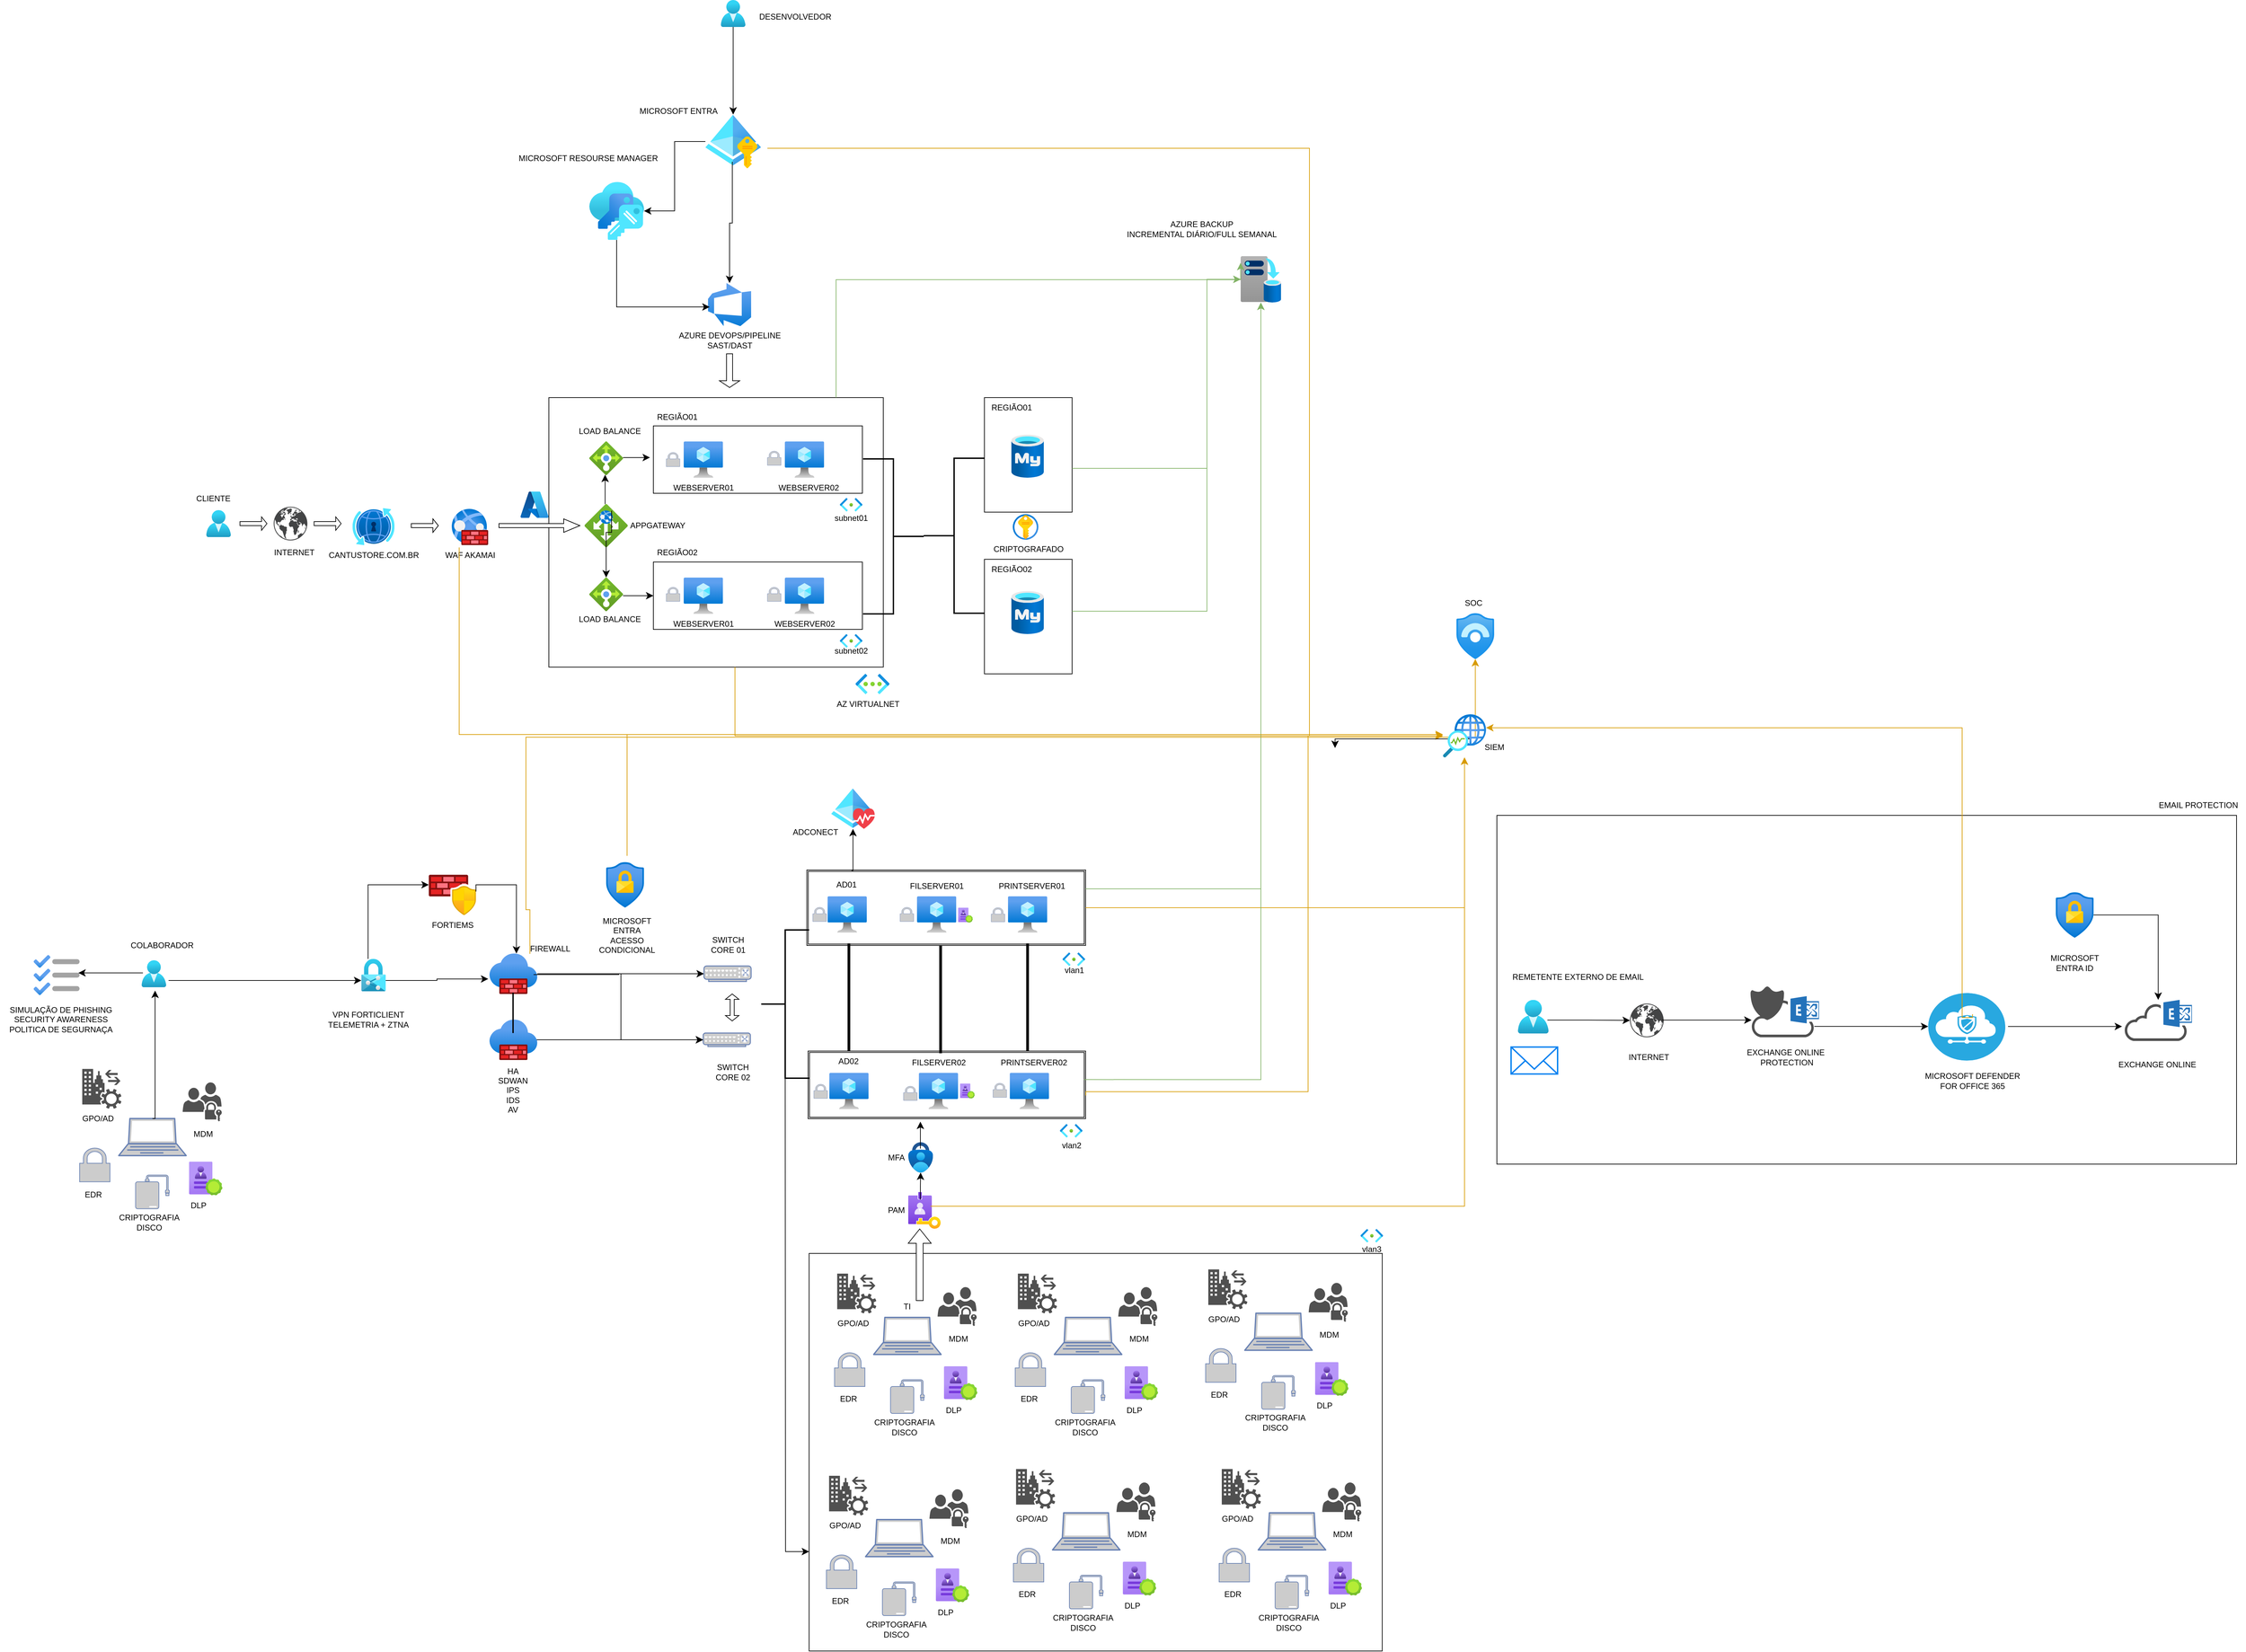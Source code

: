 <mxfile version="24.3.1" type="device">
  <diagram name="Página-1" id="atOEYhgKsaHogb_5rgnk">
    <mxGraphModel dx="6371" dy="4173" grid="1" gridSize="10" guides="1" tooltips="1" connect="1" arrows="1" fold="1" page="1" pageScale="1" pageWidth="827" pageHeight="1169" math="0" shadow="0">
      <root>
        <mxCell id="0" />
        <mxCell id="1" parent="0" />
        <mxCell id="AkQ28Okv5ZEHdUML1kVk-70" value="" style="strokeWidth=2;html=1;shape=mxgraph.flowchart.annotation_2;align=left;labelPosition=right;pointerEvents=1;" parent="1" vertex="1">
          <mxGeometry x="970" y="80" width="90" height="230" as="geometry" />
        </mxCell>
        <mxCell id="AkQ28Okv5ZEHdUML1kVk-19" value="" style="image;aspect=fixed;html=1;points=[];align=center;fontSize=12;image=img/lib/azure2/identity/Users.svg;" parent="1" vertex="1">
          <mxGeometry x="-94.11" y="157" width="36.57" height="40" as="geometry" />
        </mxCell>
        <mxCell id="AkQ28Okv5ZEHdUML1kVk-20" value="" style="sketch=0;pointerEvents=1;shadow=0;dashed=0;html=1;strokeColor=none;fillColor=#434445;aspect=fixed;labelPosition=center;verticalLabelPosition=bottom;verticalAlign=top;align=center;outlineConnect=0;shape=mxgraph.vvd.networking;" parent="1" vertex="1">
          <mxGeometry x="5.89" y="152" width="50" height="50" as="geometry" />
        </mxCell>
        <mxCell id="AkQ28Okv5ZEHdUML1kVk-22" value="" style="shape=singleArrow;whiteSpace=wrap;html=1;" parent="1" vertex="1">
          <mxGeometry x="-44.11" y="167" width="40" height="20" as="geometry" />
        </mxCell>
        <mxCell id="AkQ28Okv5ZEHdUML1kVk-23" value="CLIENTE" style="text;html=1;align=center;verticalAlign=middle;resizable=0;points=[];autosize=1;strokeColor=none;fillColor=none;" parent="1" vertex="1">
          <mxGeometry x="-119.11" y="125" width="70" height="30" as="geometry" />
        </mxCell>
        <mxCell id="AkQ28Okv5ZEHdUML1kVk-24" value="INTERNET" style="text;html=1;align=center;verticalAlign=middle;resizable=0;points=[];autosize=1;strokeColor=none;fillColor=none;" parent="1" vertex="1">
          <mxGeometry x="-4.11" y="205" width="80" height="30" as="geometry" />
        </mxCell>
        <mxCell id="AkQ28Okv5ZEHdUML1kVk-25" value="" style="shape=singleArrow;whiteSpace=wrap;html=1;" parent="1" vertex="1">
          <mxGeometry x="210" y="170" width="40" height="20" as="geometry" />
        </mxCell>
        <mxCell id="AkQ28Okv5ZEHdUML1kVk-26" value="" style="image;aspect=fixed;html=1;points=[];align=center;fontSize=12;image=img/lib/azure2/networking/Web_Application_Firewall_Policies_WAF.svg;" parent="1" vertex="1">
          <mxGeometry x="270" y="155" width="54" height="54" as="geometry" />
        </mxCell>
        <mxCell id="AkQ28Okv5ZEHdUML1kVk-27" value="WAF AKAMAI" style="text;html=1;align=center;verticalAlign=middle;resizable=0;points=[];autosize=1;strokeColor=none;fillColor=none;" parent="1" vertex="1">
          <mxGeometry x="247" y="209" width="100" height="30" as="geometry" />
        </mxCell>
        <mxCell id="AkQ28Okv5ZEHdUML1kVk-28" value="" style="html=1;dashed=0;whiteSpace=wrap;fillColor=none;" parent="1" vertex="1">
          <mxGeometry x="414" y="-10" width="496" height="400" as="geometry" />
        </mxCell>
        <mxCell id="AkQ28Okv5ZEHdUML1kVk-29" value="" style="image;aspect=fixed;html=1;points=[];align=center;fontSize=12;image=img/lib/azure2/networking/Virtual_Networks.svg;" parent="1" vertex="1">
          <mxGeometry x="868.87" y="400" width="50.25" height="30" as="geometry" />
        </mxCell>
        <mxCell id="AkQ28Okv5ZEHdUML1kVk-30" value="AZ VIRTUALNET" style="text;html=1;align=center;verticalAlign=middle;resizable=0;points=[];autosize=1;strokeColor=none;fillColor=none;" parent="1" vertex="1">
          <mxGeometry x="827" y="430" width="120" height="30" as="geometry" />
        </mxCell>
        <mxCell id="AkQ28Okv5ZEHdUML1kVk-31" value="" style="shape=singleArrow;whiteSpace=wrap;html=1;" parent="1" vertex="1">
          <mxGeometry x="340" y="170" width="120" height="20" as="geometry" />
        </mxCell>
        <mxCell id="AkQ28Okv5ZEHdUML1kVk-33" value="" style="image;aspect=fixed;html=1;points=[];align=center;fontSize=12;image=img/lib/azure2/networking/Load_Balancers.svg;" parent="1" vertex="1">
          <mxGeometry x="474" y="55" width="50" height="50" as="geometry" />
        </mxCell>
        <mxCell id="AkQ28Okv5ZEHdUML1kVk-34" value="LOAD BALANCE" style="text;html=1;align=center;verticalAlign=middle;resizable=0;points=[];autosize=1;strokeColor=none;fillColor=none;" parent="1" vertex="1">
          <mxGeometry x="444" y="304" width="120" height="30" as="geometry" />
        </mxCell>
        <mxCell id="AkQ28Okv5ZEHdUML1kVk-35" value="" style="html=1;dashed=0;whiteSpace=wrap;fillColor=none;" parent="1" vertex="1">
          <mxGeometry x="569" y="32" width="310" height="100" as="geometry" />
        </mxCell>
        <mxCell id="AkQ28Okv5ZEHdUML1kVk-37" value="" style="image;aspect=fixed;html=1;points=[];align=center;fontSize=12;image=img/lib/azure2/compute/Virtual_Machine.svg;" parent="1" vertex="1">
          <mxGeometry x="614" y="55" width="58.22" height="54" as="geometry" />
        </mxCell>
        <mxCell id="AkQ28Okv5ZEHdUML1kVk-38" value="" style="image;aspect=fixed;html=1;points=[];align=center;fontSize=12;image=img/lib/azure2/compute/Virtual_Machine.svg;" parent="1" vertex="1">
          <mxGeometry x="764" y="55" width="58.22" height="54" as="geometry" />
        </mxCell>
        <mxCell id="AkQ28Okv5ZEHdUML1kVk-39" value="APPGATEWAY" style="text;html=1;align=center;verticalAlign=middle;resizable=0;points=[];autosize=1;strokeColor=none;fillColor=none;" parent="1" vertex="1">
          <mxGeometry x="520" y="165" width="110" height="30" as="geometry" />
        </mxCell>
        <mxCell id="AkQ28Okv5ZEHdUML1kVk-40" value="subnet01" style="text;html=1;align=center;verticalAlign=middle;resizable=0;points=[];autosize=1;strokeColor=none;fillColor=none;" parent="1" vertex="1">
          <mxGeometry x="827.3" y="154" width="70" height="30" as="geometry" />
        </mxCell>
        <mxCell id="AkQ28Okv5ZEHdUML1kVk-41" value="WEBSERVER01" style="text;html=1;align=center;verticalAlign=middle;resizable=0;points=[];autosize=1;strokeColor=none;fillColor=none;" parent="1" vertex="1">
          <mxGeometry x="588.11" y="109" width="110" height="30" as="geometry" />
        </mxCell>
        <mxCell id="AkQ28Okv5ZEHdUML1kVk-42" value="WEBSERVER02" style="text;html=1;align=center;verticalAlign=middle;resizable=0;points=[];autosize=1;strokeColor=none;fillColor=none;" parent="1" vertex="1">
          <mxGeometry x="744" y="109" width="110" height="30" as="geometry" />
        </mxCell>
        <mxCell id="AkQ28Okv5ZEHdUML1kVk-43" value="" style="image;aspect=fixed;html=1;points=[];align=center;fontSize=12;image=img/lib/azure2/networking/Subnet.svg;" parent="1" vertex="1">
          <mxGeometry x="845.6" y="139" width="33.4" height="20" as="geometry" />
        </mxCell>
        <mxCell id="AkQ28Okv5ZEHdUML1kVk-44" value="REGIÃO01" style="text;html=1;align=center;verticalAlign=middle;resizable=0;points=[];autosize=1;strokeColor=none;fillColor=none;" parent="1" vertex="1">
          <mxGeometry x="564" y="4" width="80" height="30" as="geometry" />
        </mxCell>
        <mxCell id="AkQ28Okv5ZEHdUML1kVk-45" value="" style="html=1;dashed=0;whiteSpace=wrap;fillColor=none;" parent="1" vertex="1">
          <mxGeometry x="569" y="234" width="310" height="100" as="geometry" />
        </mxCell>
        <mxCell id="AkQ28Okv5ZEHdUML1kVk-46" value="" style="image;aspect=fixed;html=1;points=[];align=center;fontSize=12;image=img/lib/azure2/compute/Virtual_Machine.svg;" parent="1" vertex="1">
          <mxGeometry x="614" y="257" width="58.22" height="54" as="geometry" />
        </mxCell>
        <mxCell id="AkQ28Okv5ZEHdUML1kVk-47" value="" style="image;aspect=fixed;html=1;points=[];align=center;fontSize=12;image=img/lib/azure2/compute/Virtual_Machine.svg;" parent="1" vertex="1">
          <mxGeometry x="764" y="257" width="58.22" height="54" as="geometry" />
        </mxCell>
        <mxCell id="AkQ28Okv5ZEHdUML1kVk-48" value="WEBSERVER01" style="text;html=1;align=center;verticalAlign=middle;resizable=0;points=[];autosize=1;strokeColor=none;fillColor=none;" parent="1" vertex="1">
          <mxGeometry x="588.11" y="311" width="110" height="30" as="geometry" />
        </mxCell>
        <mxCell id="AkQ28Okv5ZEHdUML1kVk-49" value="WEBSERVER02" style="text;html=1;align=center;verticalAlign=middle;resizable=0;points=[];autosize=1;strokeColor=none;fillColor=none;" parent="1" vertex="1">
          <mxGeometry x="738.11" y="311" width="110" height="30" as="geometry" />
        </mxCell>
        <mxCell id="AkQ28Okv5ZEHdUML1kVk-50" value="" style="image;aspect=fixed;html=1;points=[];align=center;fontSize=12;image=img/lib/azure2/networking/Subnet.svg;" parent="1" vertex="1">
          <mxGeometry x="845.6" y="341" width="33.4" height="20" as="geometry" />
        </mxCell>
        <mxCell id="AkQ28Okv5ZEHdUML1kVk-51" value="REGIÃO02" style="text;html=1;align=center;verticalAlign=middle;resizable=0;points=[];autosize=1;strokeColor=none;fillColor=none;" parent="1" vertex="1">
          <mxGeometry x="564" y="205" width="80" height="30" as="geometry" />
        </mxCell>
        <mxCell id="AkQ28Okv5ZEHdUML1kVk-52" value="subnet02" style="text;html=1;align=center;verticalAlign=middle;resizable=0;points=[];autosize=1;strokeColor=none;fillColor=none;" parent="1" vertex="1">
          <mxGeometry x="827.3" y="351" width="70" height="30" as="geometry" />
        </mxCell>
        <mxCell id="AkQ28Okv5ZEHdUML1kVk-56" value="" style="edgeStyle=elbowEdgeStyle;elbow=horizontal;endArrow=classic;html=1;curved=0;rounded=0;endSize=8;startSize=8;entryX=0.178;entryY=0.921;entryDx=0;entryDy=0;entryPerimeter=0;" parent="1" source="AkQ28Okv5ZEHdUML1kVk-33" edge="1">
          <mxGeometry width="50" height="50" relative="1" as="geometry">
            <mxPoint x="494.09" y="-40.99" as="sourcePoint" />
            <mxPoint x="564.001" y="78.99" as="targetPoint" />
            <Array as="points">
              <mxPoint x="509" y="79" />
            </Array>
          </mxGeometry>
        </mxCell>
        <mxCell id="AkQ28Okv5ZEHdUML1kVk-57" value="" style="edgeStyle=elbowEdgeStyle;elbow=horizontal;endArrow=classic;html=1;curved=0;rounded=0;endSize=8;startSize=8;entryX=0;entryY=0.5;entryDx=0;entryDy=0;" parent="1" source="AkQ28Okv5ZEHdUML1kVk-58" target="AkQ28Okv5ZEHdUML1kVk-45" edge="1">
          <mxGeometry width="50" height="50" relative="1" as="geometry">
            <mxPoint x="514" y="320" as="sourcePoint" />
            <mxPoint x="569.001" y="259.99" as="targetPoint" />
            <Array as="points">
              <mxPoint x="504" y="260" />
            </Array>
          </mxGeometry>
        </mxCell>
        <mxCell id="AkQ28Okv5ZEHdUML1kVk-58" value="" style="image;aspect=fixed;html=1;points=[];align=center;fontSize=12;image=img/lib/azure2/networking/Load_Balancers.svg;" parent="1" vertex="1">
          <mxGeometry x="474" y="257" width="50" height="50" as="geometry" />
        </mxCell>
        <mxCell id="AkQ28Okv5ZEHdUML1kVk-60" value="LOAD BALANCE" style="text;html=1;align=center;verticalAlign=middle;resizable=0;points=[];autosize=1;strokeColor=none;fillColor=none;" parent="1" vertex="1">
          <mxGeometry x="444" y="25" width="120" height="30" as="geometry" />
        </mxCell>
        <mxCell id="AkQ28Okv5ZEHdUML1kVk-61" value="" style="image;aspect=fixed;html=1;points=[];align=center;fontSize=12;image=img/lib/azure2/networking/Application_Gateways.svg;" parent="1" vertex="1">
          <mxGeometry x="467" y="148" width="64" height="64" as="geometry" />
        </mxCell>
        <mxCell id="AkQ28Okv5ZEHdUML1kVk-63" value="" style="edgeStyle=segmentEdgeStyle;endArrow=classic;html=1;curved=0;rounded=0;endSize=8;startSize=8;entryX=0.469;entryY=0.988;entryDx=0;entryDy=0;entryPerimeter=0;" parent="1" source="AkQ28Okv5ZEHdUML1kVk-61" target="AkQ28Okv5ZEHdUML1kVk-33" edge="1">
          <mxGeometry width="50" height="50" relative="1" as="geometry">
            <mxPoint x="420" y="230" as="sourcePoint" />
            <mxPoint x="470" y="180" as="targetPoint" />
          </mxGeometry>
        </mxCell>
        <mxCell id="AkQ28Okv5ZEHdUML1kVk-64" value="" style="edgeStyle=segmentEdgeStyle;endArrow=classic;html=1;curved=0;rounded=0;endSize=8;startSize=8;" parent="1" target="AkQ28Okv5ZEHdUML1kVk-58" edge="1">
          <mxGeometry width="50" height="50" relative="1" as="geometry">
            <mxPoint x="507" y="158" as="sourcePoint" />
            <mxPoint x="507" y="114" as="targetPoint" />
            <Array as="points">
              <mxPoint x="507" y="190" />
              <mxPoint x="499" y="190" />
            </Array>
          </mxGeometry>
        </mxCell>
        <mxCell id="AkQ28Okv5ZEHdUML1kVk-65" value="" style="html=1;dashed=0;whiteSpace=wrap;fillColor=none;" parent="1" vertex="1">
          <mxGeometry x="1060" y="-10" width="130" height="170" as="geometry" />
        </mxCell>
        <mxCell id="AkQ28Okv5ZEHdUML1kVk-66" value="" style="html=1;dashed=0;whiteSpace=wrap;fillColor=none;" parent="1" vertex="1">
          <mxGeometry x="1060" y="230" width="130" height="170" as="geometry" />
        </mxCell>
        <mxCell id="AkQ28Okv5ZEHdUML1kVk-67" value="" style="image;aspect=fixed;html=1;points=[];align=center;fontSize=12;image=img/lib/azure2/databases/Azure_Database_MySQL_Server.svg;" parent="1" vertex="1">
          <mxGeometry x="1100" y="45" width="48" height="64" as="geometry" />
        </mxCell>
        <mxCell id="AkQ28Okv5ZEHdUML1kVk-68" value="" style="image;aspect=fixed;html=1;points=[];align=center;fontSize=12;image=img/lib/azure2/databases/Azure_Database_MySQL_Server.svg;" parent="1" vertex="1">
          <mxGeometry x="1100" y="277" width="48" height="64" as="geometry" />
        </mxCell>
        <mxCell id="AkQ28Okv5ZEHdUML1kVk-72" value="" style="strokeWidth=2;html=1;shape=mxgraph.flowchart.annotation_2;align=left;labelPosition=right;pointerEvents=1;direction=west;" parent="1" vertex="1">
          <mxGeometry x="880" y="81" width="90" height="230" as="geometry" />
        </mxCell>
        <mxCell id="AkQ28Okv5ZEHdUML1kVk-73" value="REGIÃO01" style="text;html=1;align=center;verticalAlign=middle;resizable=0;points=[];autosize=1;strokeColor=none;fillColor=none;" parent="1" vertex="1">
          <mxGeometry x="1060" y="-10" width="80" height="30" as="geometry" />
        </mxCell>
        <mxCell id="AkQ28Okv5ZEHdUML1kVk-74" value="REGIÃO02" style="text;html=1;align=center;verticalAlign=middle;resizable=0;points=[];autosize=1;strokeColor=none;fillColor=none;" parent="1" vertex="1">
          <mxGeometry x="1060" y="230" width="80" height="30" as="geometry" />
        </mxCell>
        <mxCell id="AkQ28Okv5ZEHdUML1kVk-76" value="" style="image;aspect=fixed;html=1;points=[];align=center;fontSize=12;image=img/lib/azure2/devops/Azure_DevOps.svg;" parent="1" vertex="1">
          <mxGeometry x="650" y="-180" width="64" height="64" as="geometry" />
        </mxCell>
        <mxCell id="AkQ28Okv5ZEHdUML1kVk-77" value="AZURE DEVOPS/PIPELINE&lt;div&gt;SAST/DAST&lt;/div&gt;" style="text;html=1;align=center;verticalAlign=middle;resizable=0;points=[];autosize=1;strokeColor=none;fillColor=none;" parent="1" vertex="1">
          <mxGeometry x="597" y="-115" width="170" height="40" as="geometry" />
        </mxCell>
        <mxCell id="AkQ28Okv5ZEHdUML1kVk-79" value="" style="shape=singleArrow;direction=south;whiteSpace=wrap;html=1;" parent="1" vertex="1">
          <mxGeometry x="667" y="-75" width="30" height="50" as="geometry" />
        </mxCell>
        <mxCell id="AkQ28Okv5ZEHdUML1kVk-82" value="" style="edgeStyle=elbowEdgeStyle;elbow=horizontal;endArrow=classic;html=1;curved=0;rounded=0;endSize=8;startSize=8;fillColor=#d5e8d4;strokeColor=#82b366;" parent="1" target="AkQ28Okv5ZEHdUML1kVk-84" edge="1">
          <mxGeometry width="50" height="50" relative="1" as="geometry">
            <mxPoint x="1190" y="95" as="sourcePoint" />
            <mxPoint x="1400" y="-180" as="targetPoint" />
            <Array as="points">
              <mxPoint x="1390" y="-40" />
            </Array>
          </mxGeometry>
        </mxCell>
        <mxCell id="AkQ28Okv5ZEHdUML1kVk-83" value="" style="edgeStyle=elbowEdgeStyle;elbow=horizontal;endArrow=classic;html=1;curved=0;rounded=0;endSize=8;startSize=8;fillColor=#d5e8d4;strokeColor=#82b366;" parent="1" target="AkQ28Okv5ZEHdUML1kVk-84" edge="1">
          <mxGeometry width="50" height="50" relative="1" as="geometry">
            <mxPoint x="1190" y="307" as="sourcePoint" />
            <mxPoint x="1400" y="32" as="targetPoint" />
            <Array as="points">
              <mxPoint x="1390" y="80" />
            </Array>
          </mxGeometry>
        </mxCell>
        <mxCell id="AkQ28Okv5ZEHdUML1kVk-84" value="" style="image;aspect=fixed;html=1;points=[];align=center;fontSize=12;image=img/lib/azure2/azure_stack/Infrastructure_Backup.svg;" parent="1" vertex="1">
          <mxGeometry x="1440" y="-220" width="60" height="69" as="geometry" />
        </mxCell>
        <mxCell id="AkQ28Okv5ZEHdUML1kVk-85" value="" style="edgeStyle=elbowEdgeStyle;elbow=vertical;endArrow=classic;html=1;curved=0;rounded=0;endSize=8;startSize=8;entryX=0;entryY=0.145;entryDx=0;entryDy=0;entryPerimeter=0;fillColor=#d5e8d4;strokeColor=#82b366;" parent="1" target="AkQ28Okv5ZEHdUML1kVk-84" edge="1">
          <mxGeometry width="50" height="50" relative="1" as="geometry">
            <mxPoint x="840" y="-10" as="sourcePoint" />
            <mxPoint x="890" y="-60" as="targetPoint" />
            <Array as="points">
              <mxPoint x="1120" y="-185" />
            </Array>
          </mxGeometry>
        </mxCell>
        <mxCell id="AkQ28Okv5ZEHdUML1kVk-86" value="AZURE BACKUP&lt;div&gt;INCREMENTAL DIÁRIO/FULL SEMANAL&lt;/div&gt;" style="text;html=1;align=center;verticalAlign=middle;resizable=0;points=[];autosize=1;strokeColor=none;fillColor=none;" parent="1" vertex="1">
          <mxGeometry x="1256.62" y="-280" width="250" height="40" as="geometry" />
        </mxCell>
        <mxCell id="AkQ28Okv5ZEHdUML1kVk-87" value="" style="image;aspect=fixed;html=1;points=[];align=center;fontSize=12;image=img/lib/azure2/identity/Managed_Identities.svg;" parent="1" vertex="1">
          <mxGeometry x="646.13" y="-430" width="82.42" height="80" as="geometry" />
        </mxCell>
        <mxCell id="AkQ28Okv5ZEHdUML1kVk-88" value="" style="image;aspect=fixed;html=1;points=[];align=center;fontSize=12;image=img/lib/azure2/identity/Users.svg;" parent="1" vertex="1">
          <mxGeometry x="669.05" y="-600" width="36.57" height="40" as="geometry" />
        </mxCell>
        <mxCell id="AkQ28Okv5ZEHdUML1kVk-89" value="DESENVOLVEDOR" style="text;html=1;align=center;verticalAlign=middle;resizable=0;points=[];autosize=1;strokeColor=none;fillColor=none;" parent="1" vertex="1">
          <mxGeometry x="714" y="-590" width="130" height="30" as="geometry" />
        </mxCell>
        <mxCell id="AkQ28Okv5ZEHdUML1kVk-90" value="" style="edgeStyle=elbowEdgeStyle;elbow=vertical;endArrow=classic;html=1;curved=0;rounded=0;endSize=8;startSize=8;" parent="1" source="AkQ28Okv5ZEHdUML1kVk-88" target="AkQ28Okv5ZEHdUML1kVk-87" edge="1">
          <mxGeometry width="50" height="50" relative="1" as="geometry">
            <mxPoint x="619.05" y="-480" as="sourcePoint" />
            <mxPoint x="669.05" y="-530" as="targetPoint" />
          </mxGeometry>
        </mxCell>
        <mxCell id="AkQ28Okv5ZEHdUML1kVk-91" value="MICROSOFT ENTRA" style="text;html=1;align=center;verticalAlign=middle;resizable=0;points=[];autosize=1;strokeColor=none;fillColor=none;" parent="1" vertex="1">
          <mxGeometry x="535.89" y="-450" width="140" height="30" as="geometry" />
        </mxCell>
        <mxCell id="AkQ28Okv5ZEHdUML1kVk-92" value="" style="edgeStyle=elbowEdgeStyle;elbow=vertical;endArrow=classic;html=1;curved=0;rounded=0;endSize=8;startSize=8;" parent="1" target="AkQ28Okv5ZEHdUML1kVk-76" edge="1">
          <mxGeometry width="50" height="50" relative="1" as="geometry">
            <mxPoint x="686.09" y="-360" as="sourcePoint" />
            <mxPoint x="686" y="-210" as="targetPoint" />
            <Array as="points">
              <mxPoint x="682" y="-269" />
            </Array>
          </mxGeometry>
        </mxCell>
        <mxCell id="AkQ28Okv5ZEHdUML1kVk-93" value="" style="image;aspect=fixed;html=1;points=[];align=center;fontSize=12;image=img/lib/azure2/menu/Keys.svg;" parent="1" vertex="1">
          <mxGeometry x="474" y="-330" width="81" height="86.06" as="geometry" />
        </mxCell>
        <mxCell id="AkQ28Okv5ZEHdUML1kVk-94" value="" style="edgeStyle=elbowEdgeStyle;elbow=horizontal;endArrow=classic;html=1;curved=0;rounded=0;endSize=8;startSize=8;" parent="1" source="AkQ28Okv5ZEHdUML1kVk-87" target="AkQ28Okv5ZEHdUML1kVk-93" edge="1">
          <mxGeometry width="50" height="50" relative="1" as="geometry">
            <mxPoint x="480" y="-450" as="sourcePoint" />
            <mxPoint x="530" y="-500" as="targetPoint" />
          </mxGeometry>
        </mxCell>
        <mxCell id="AkQ28Okv5ZEHdUML1kVk-95" value="MICROSOFT RESOURSE MANAGER" style="text;html=1;align=center;verticalAlign=middle;resizable=0;points=[];autosize=1;strokeColor=none;fillColor=none;" parent="1" vertex="1">
          <mxGeometry x="357" y="-380" width="230" height="30" as="geometry" />
        </mxCell>
        <mxCell id="AkQ28Okv5ZEHdUML1kVk-96" value="" style="edgeStyle=segmentEdgeStyle;endArrow=classic;html=1;curved=0;rounded=0;endSize=8;startSize=8;entryX=0.039;entryY=0.555;entryDx=0;entryDy=0;entryPerimeter=0;" parent="1" source="AkQ28Okv5ZEHdUML1kVk-93" target="AkQ28Okv5ZEHdUML1kVk-76" edge="1">
          <mxGeometry width="50" height="50" relative="1" as="geometry">
            <mxPoint x="220" y="-200" as="sourcePoint" />
            <mxPoint x="400" y="-230" as="targetPoint" />
            <Array as="points">
              <mxPoint x="514" y="-144" />
            </Array>
          </mxGeometry>
        </mxCell>
        <mxCell id="AkQ28Okv5ZEHdUML1kVk-98" value="" style="shape=singleArrow;whiteSpace=wrap;html=1;" parent="1" vertex="1">
          <mxGeometry x="210" y="170" width="40" height="20" as="geometry" />
        </mxCell>
        <mxCell id="AkQ28Okv5ZEHdUML1kVk-100" value="" style="image;aspect=fixed;html=1;points=[];align=center;fontSize=12;image=img/lib/azure2/identity/Users.svg;" parent="1" vertex="1">
          <mxGeometry x="-190" y="825" width="36.57" height="40" as="geometry" />
        </mxCell>
        <mxCell id="AkQ28Okv5ZEHdUML1kVk-103" value="COLABORADOR" style="text;html=1;align=center;verticalAlign=middle;resizable=0;points=[];autosize=1;strokeColor=none;fillColor=none;" parent="1" vertex="1">
          <mxGeometry x="-220" y="788" width="120" height="30" as="geometry" />
        </mxCell>
        <mxCell id="AkQ28Okv5ZEHdUML1kVk-104" value="VPN FORTICLIENT&lt;div&gt;TELEMETRIA + ZTNA&lt;/div&gt;" style="text;html=1;align=center;verticalAlign=middle;resizable=0;points=[];autosize=1;strokeColor=none;fillColor=none;" parent="1" vertex="1">
          <mxGeometry x="75.89" y="893" width="140" height="40" as="geometry" />
        </mxCell>
        <mxCell id="AkQ28Okv5ZEHdUML1kVk-105" value="" style="image;aspect=fixed;html=1;points=[];align=center;fontSize=12;image=img/lib/azure2/identity/Azure_Information_Protection.svg;" parent="1" vertex="1">
          <mxGeometry x="135.89" y="823" width="36.14" height="48" as="geometry" />
        </mxCell>
        <mxCell id="AkQ28Okv5ZEHdUML1kVk-108" value="MICROSOFT ENTRA&lt;div&gt;ACESSO CONDICIONAL&lt;/div&gt;" style="text;strokeColor=none;align=center;fillColor=none;html=1;verticalAlign=middle;whiteSpace=wrap;rounded=0;" parent="1" vertex="1">
          <mxGeometry x="500.39" y="773" width="60" height="30" as="geometry" />
        </mxCell>
        <mxCell id="AkQ28Okv5ZEHdUML1kVk-110" value="FIREWALL" style="text;strokeColor=none;align=center;fillColor=none;html=1;verticalAlign=middle;whiteSpace=wrap;rounded=0;" parent="1" vertex="1">
          <mxGeometry x="385.89" y="793" width="60" height="30" as="geometry" />
        </mxCell>
        <mxCell id="AkQ28Okv5ZEHdUML1kVk-111" value="" style="image;aspect=fixed;html=1;points=[];align=center;fontSize=12;image=img/lib/azure2/networking/Firewalls.svg;" parent="1" vertex="1">
          <mxGeometry x="325.89" y="815" width="71" height="60" as="geometry" />
        </mxCell>
        <mxCell id="AkQ28Okv5ZEHdUML1kVk-112" value="" style="image;aspect=fixed;html=1;points=[];align=center;fontSize=12;image=img/lib/azure2/networking/Azure_Firewall_Manager.svg;" parent="1" vertex="1">
          <mxGeometry x="235.89" y="698" width="70" height="60" as="geometry" />
        </mxCell>
        <mxCell id="AkQ28Okv5ZEHdUML1kVk-113" value="FORTIEMS" style="text;html=1;align=center;verticalAlign=middle;resizable=0;points=[];autosize=1;strokeColor=none;fillColor=none;" parent="1" vertex="1">
          <mxGeometry x="225.89" y="758" width="90" height="30" as="geometry" />
        </mxCell>
        <mxCell id="AkQ28Okv5ZEHdUML1kVk-114" value="" style="edgeStyle=elbowEdgeStyle;elbow=vertical;endArrow=classic;html=1;curved=0;rounded=0;endSize=8;startSize=8;" parent="1" target="AkQ28Okv5ZEHdUML1kVk-112" edge="1">
          <mxGeometry width="50" height="50" relative="1" as="geometry">
            <mxPoint x="145.89" y="823" as="sourcePoint" />
            <mxPoint x="195.89" y="773" as="targetPoint" />
            <Array as="points">
              <mxPoint x="185.89" y="713" />
            </Array>
          </mxGeometry>
        </mxCell>
        <mxCell id="AkQ28Okv5ZEHdUML1kVk-115" value="" style="edgeStyle=elbowEdgeStyle;elbow=vertical;endArrow=classic;html=1;curved=0;rounded=0;endSize=8;startSize=8;exitX=1;exitY=0.417;exitDx=0;exitDy=0;exitPerimeter=0;" parent="1" source="AkQ28Okv5ZEHdUML1kVk-112" target="AkQ28Okv5ZEHdUML1kVk-111" edge="1">
          <mxGeometry width="50" height="50" relative="1" as="geometry">
            <mxPoint x="345.89" y="752" as="sourcePoint" />
            <mxPoint x="435.89" y="642" as="targetPoint" />
            <Array as="points">
              <mxPoint x="365.89" y="713" />
            </Array>
          </mxGeometry>
        </mxCell>
        <mxCell id="AkQ28Okv5ZEHdUML1kVk-116" value="" style="edgeStyle=elbowEdgeStyle;elbow=horizontal;endArrow=classic;html=1;curved=0;rounded=0;endSize=8;startSize=8;entryX=0;entryY=0.667;entryDx=0;entryDy=0;entryPerimeter=0;" parent="1" target="AkQ28Okv5ZEHdUML1kVk-105" edge="1">
          <mxGeometry width="50" height="50" relative="1" as="geometry">
            <mxPoint x="-150" y="855" as="sourcePoint" />
            <mxPoint x="122.46" y="805" as="targetPoint" />
          </mxGeometry>
        </mxCell>
        <mxCell id="AkQ28Okv5ZEHdUML1kVk-117" value="" style="edgeStyle=elbowEdgeStyle;elbow=horizontal;endArrow=classic;html=1;curved=0;rounded=0;endSize=8;startSize=8;entryX=-0.024;entryY=0.629;entryDx=0;entryDy=0;entryPerimeter=0;" parent="1" target="AkQ28Okv5ZEHdUML1kVk-111" edge="1">
          <mxGeometry width="50" height="50" relative="1" as="geometry">
            <mxPoint x="172.03" y="855" as="sourcePoint" />
            <mxPoint x="235.46" y="855" as="targetPoint" />
          </mxGeometry>
        </mxCell>
        <mxCell id="AkQ28Okv5ZEHdUML1kVk-119" value="HA&lt;div&gt;SDWAN&lt;/div&gt;&lt;div&gt;IPS&lt;/div&gt;&lt;div&gt;IDS&lt;/div&gt;&lt;div&gt;AV&lt;/div&gt;" style="text;strokeColor=none;align=center;fillColor=none;html=1;verticalAlign=middle;whiteSpace=wrap;rounded=0;" parent="1" vertex="1">
          <mxGeometry x="330.89" y="1003" width="60" height="30" as="geometry" />
        </mxCell>
        <mxCell id="AkQ28Okv5ZEHdUML1kVk-120" value="" style="image;aspect=fixed;html=1;points=[];align=center;fontSize=12;image=img/lib/azure2/networking/Firewalls.svg;" parent="1" vertex="1">
          <mxGeometry x="325.89" y="913" width="71" height="60" as="geometry" />
        </mxCell>
        <mxCell id="AkQ28Okv5ZEHdUML1kVk-121" value="" style="line;strokeWidth=2;direction=south;html=1;" parent="1" vertex="1">
          <mxGeometry x="355.89" y="873" width="10" height="60" as="geometry" />
        </mxCell>
        <mxCell id="AkQ28Okv5ZEHdUML1kVk-124" value="" style="fontColor=#0066CC;verticalAlign=top;verticalLabelPosition=bottom;labelPosition=center;align=center;html=1;outlineConnect=0;fillColor=#CCCCCC;strokeColor=#6881B3;gradientColor=none;gradientDirection=north;strokeWidth=2;shape=mxgraph.networks.switch;" parent="1" vertex="1">
          <mxGeometry x="644" y="833.5" width="70" height="23" as="geometry" />
        </mxCell>
        <mxCell id="AkQ28Okv5ZEHdUML1kVk-125" value="" style="fontColor=#0066CC;verticalAlign=top;verticalLabelPosition=bottom;labelPosition=center;align=center;html=1;outlineConnect=0;fillColor=#CCCCCC;strokeColor=#6881B3;gradientColor=none;gradientDirection=north;strokeWidth=2;shape=mxgraph.networks.switch;" parent="1" vertex="1">
          <mxGeometry x="642.89" y="933" width="70" height="20" as="geometry" />
        </mxCell>
        <mxCell id="AkQ28Okv5ZEHdUML1kVk-127" value="" style="edgeStyle=elbowEdgeStyle;elbow=horizontal;endArrow=classic;html=1;curved=0;rounded=0;endSize=8;startSize=8;entryX=0;entryY=0.5;entryDx=0;entryDy=0;entryPerimeter=0;" parent="1" target="AkQ28Okv5ZEHdUML1kVk-125" edge="1">
          <mxGeometry width="50" height="50" relative="1" as="geometry">
            <mxPoint x="395.89" y="943" as="sourcePoint" />
            <mxPoint x="445.89" y="893" as="targetPoint" />
          </mxGeometry>
        </mxCell>
        <mxCell id="AkQ28Okv5ZEHdUML1kVk-130" value="" style="edgeStyle=elbowEdgeStyle;elbow=horizontal;endArrow=classic;html=1;curved=0;rounded=0;endSize=8;startSize=8;entryX=0;entryY=0.5;entryDx=0;entryDy=0;entryPerimeter=0;" parent="1" target="AkQ28Okv5ZEHdUML1kVk-124" edge="1">
          <mxGeometry width="50" height="50" relative="1" as="geometry">
            <mxPoint x="391.39" y="846.29" as="sourcePoint" />
            <mxPoint x="638.39" y="846.29" as="targetPoint" />
          </mxGeometry>
        </mxCell>
        <mxCell id="AkQ28Okv5ZEHdUML1kVk-131" value="" style="edgeStyle=elbowEdgeStyle;elbow=horizontal;endArrow=classic;html=1;curved=0;rounded=0;endSize=8;startSize=8;entryX=0;entryY=0.5;entryDx=0;entryDy=0;entryPerimeter=0;" parent="1" source="AkQ28Okv5ZEHdUML1kVk-111" target="AkQ28Okv5ZEHdUML1kVk-125" edge="1">
          <mxGeometry width="50" height="50" relative="1" as="geometry">
            <mxPoint x="401.39" y="856.29" as="sourcePoint" />
            <mxPoint x="653.89" y="855" as="targetPoint" />
            <Array as="points">
              <mxPoint x="520.89" y="903" />
            </Array>
          </mxGeometry>
        </mxCell>
        <mxCell id="AkQ28Okv5ZEHdUML1kVk-132" value="" style="shape=doubleArrow;direction=south;whiteSpace=wrap;html=1;" parent="1" vertex="1">
          <mxGeometry x="675.89" y="875" width="20" height="40" as="geometry" />
        </mxCell>
        <mxCell id="AkQ28Okv5ZEHdUML1kVk-133" value="" style="image;aspect=fixed;html=1;points=[];align=center;fontSize=12;image=img/lib/azure2/compute/Virtual_Machine.svg;" parent="1" vertex="1">
          <mxGeometry x="827.3" y="730" width="58.22" height="54" as="geometry" />
        </mxCell>
        <mxCell id="AkQ28Okv5ZEHdUML1kVk-134" value="" style="image;aspect=fixed;html=1;points=[];align=center;fontSize=12;image=img/lib/azure2/compute/Virtual_Machine.svg;" parent="1" vertex="1">
          <mxGeometry x="960" y="730" width="58.22" height="54" as="geometry" />
        </mxCell>
        <mxCell id="AkQ28Okv5ZEHdUML1kVk-135" value="" style="image;aspect=fixed;html=1;points=[];align=center;fontSize=12;image=img/lib/azure2/compute/Virtual_Machine.svg;" parent="1" vertex="1">
          <mxGeometry x="1094.89" y="730" width="58.22" height="54" as="geometry" />
        </mxCell>
        <mxCell id="AkQ28Okv5ZEHdUML1kVk-137" value="AD01" style="text;html=1;align=center;verticalAlign=middle;resizable=0;points=[];autosize=1;strokeColor=none;fillColor=none;" parent="1" vertex="1">
          <mxGeometry x="830" y="698" width="50" height="30" as="geometry" />
        </mxCell>
        <mxCell id="AkQ28Okv5ZEHdUML1kVk-138" value="FILSERVER01" style="text;html=1;align=center;verticalAlign=middle;resizable=0;points=[];autosize=1;strokeColor=none;fillColor=none;" parent="1" vertex="1">
          <mxGeometry x="939.11" y="700" width="100" height="30" as="geometry" />
        </mxCell>
        <mxCell id="AkQ28Okv5ZEHdUML1kVk-139" value="PRINTSERVER01" style="text;html=1;align=center;verticalAlign=middle;resizable=0;points=[];autosize=1;strokeColor=none;fillColor=none;" parent="1" vertex="1">
          <mxGeometry x="1070" y="700" width="120" height="30" as="geometry" />
        </mxCell>
        <mxCell id="AkQ28Okv5ZEHdUML1kVk-149" value="" style="image;aspect=fixed;html=1;points=[];align=center;fontSize=12;image=img/lib/azure2/compute/Virtual_Machine.svg;" parent="1" vertex="1">
          <mxGeometry x="830" y="992" width="58.22" height="54" as="geometry" />
        </mxCell>
        <mxCell id="AkQ28Okv5ZEHdUML1kVk-150" value="" style="image;aspect=fixed;html=1;points=[];align=center;fontSize=12;image=img/lib/azure2/compute/Virtual_Machine.svg;" parent="1" vertex="1">
          <mxGeometry x="962.7" y="992" width="58.22" height="54" as="geometry" />
        </mxCell>
        <mxCell id="AkQ28Okv5ZEHdUML1kVk-151" value="" style="image;aspect=fixed;html=1;points=[];align=center;fontSize=12;image=img/lib/azure2/compute/Virtual_Machine.svg;" parent="1" vertex="1">
          <mxGeometry x="1097.59" y="992" width="58.22" height="54" as="geometry" />
        </mxCell>
        <mxCell id="AkQ28Okv5ZEHdUML1kVk-153" value="AD02" style="text;html=1;align=center;verticalAlign=middle;resizable=0;points=[];autosize=1;strokeColor=none;fillColor=none;" parent="1" vertex="1">
          <mxGeometry x="832.7" y="960" width="50" height="30" as="geometry" />
        </mxCell>
        <mxCell id="AkQ28Okv5ZEHdUML1kVk-154" value="FILSERVER02" style="text;html=1;align=center;verticalAlign=middle;resizable=0;points=[];autosize=1;strokeColor=none;fillColor=none;" parent="1" vertex="1">
          <mxGeometry x="941.81" y="962" width="100" height="30" as="geometry" />
        </mxCell>
        <mxCell id="AkQ28Okv5ZEHdUML1kVk-155" value="PRINTSERVER02" style="text;html=1;align=center;verticalAlign=middle;resizable=0;points=[];autosize=1;strokeColor=none;fillColor=none;" parent="1" vertex="1">
          <mxGeometry x="1072.7" y="962" width="120" height="30" as="geometry" />
        </mxCell>
        <mxCell id="AkQ28Okv5ZEHdUML1kVk-157" value="" style="image;aspect=fixed;html=1;points=[];align=center;fontSize=12;image=img/lib/azure2/identity/Active_Directory_Connect_Health.svg;" parent="1" vertex="1">
          <mxGeometry x="832.7" y="570" width="64.69" height="60" as="geometry" />
        </mxCell>
        <mxCell id="AkQ28Okv5ZEHdUML1kVk-158" value="ADCONECT" style="text;html=1;align=center;verticalAlign=middle;resizable=0;points=[];autosize=1;strokeColor=none;fillColor=none;" parent="1" vertex="1">
          <mxGeometry x="764" y="620" width="90" height="30" as="geometry" />
        </mxCell>
        <mxCell id="AkQ28Okv5ZEHdUML1kVk-159" value="" style="line;strokeWidth=4;direction=south;html=1;perimeter=backbonePerimeter;points=[];outlineConnect=0;" parent="1" vertex="1">
          <mxGeometry x="854" y="800" width="10" height="160" as="geometry" />
        </mxCell>
        <mxCell id="AkQ28Okv5ZEHdUML1kVk-160" value="" style="line;strokeWidth=4;direction=south;html=1;perimeter=backbonePerimeter;points=[];outlineConnect=0;" parent="1" vertex="1">
          <mxGeometry x="990" y="803" width="10" height="160" as="geometry" />
        </mxCell>
        <mxCell id="AkQ28Okv5ZEHdUML1kVk-161" value="" style="line;strokeWidth=4;direction=south;html=1;perimeter=backbonePerimeter;points=[];outlineConnect=0;" parent="1" vertex="1">
          <mxGeometry x="1119" y="800" width="10" height="160" as="geometry" />
        </mxCell>
        <mxCell id="AkQ28Okv5ZEHdUML1kVk-163" value="" style="shape=ext;double=1;rounded=0;whiteSpace=wrap;html=1;fillColor=none;" parent="1" vertex="1">
          <mxGeometry x="796.68" y="691" width="413.32" height="112" as="geometry" />
        </mxCell>
        <mxCell id="AkQ28Okv5ZEHdUML1kVk-164" value="" style="shape=ext;double=1;rounded=0;whiteSpace=wrap;html=1;fillColor=none;" parent="1" vertex="1">
          <mxGeometry x="798.43" y="959.75" width="411.57" height="100.25" as="geometry" />
        </mxCell>
        <mxCell id="AkQ28Okv5ZEHdUML1kVk-165" value="" style="strokeWidth=2;html=1;shape=mxgraph.flowchart.annotation_2;align=left;labelPosition=right;pointerEvents=1;" parent="1" vertex="1">
          <mxGeometry x="729" y="780" width="71" height="220" as="geometry" />
        </mxCell>
        <mxCell id="AkQ28Okv5ZEHdUML1kVk-166" value="" style="edgeStyle=segmentEdgeStyle;endArrow=classic;html=1;curved=0;rounded=0;endSize=8;startSize=8;exitX=0.16;exitY=0.006;exitDx=0;exitDy=0;exitPerimeter=0;" parent="1" source="AkQ28Okv5ZEHdUML1kVk-163" target="AkQ28Okv5ZEHdUML1kVk-157" edge="1">
          <mxGeometry width="50" height="50" relative="1" as="geometry">
            <mxPoint x="1100" y="600" as="sourcePoint" />
            <mxPoint x="1150" y="550" as="targetPoint" />
            <Array as="points" />
          </mxGeometry>
        </mxCell>
        <mxCell id="AkQ28Okv5ZEHdUML1kVk-167" value="" style="image;aspect=fixed;html=1;points=[];align=center;fontSize=12;image=img/lib/azure2/security/Conditional_Access.svg;" parent="1" vertex="1">
          <mxGeometry x="499" y="679" width="56.0" height="68" as="geometry" />
        </mxCell>
        <mxCell id="AkQ28Okv5ZEHdUML1kVk-172" value="" style="fontColor=#0066CC;verticalAlign=top;verticalLabelPosition=bottom;labelPosition=center;align=center;html=1;outlineConnect=0;fillColor=#CCCCCC;strokeColor=#6881B3;gradientColor=none;gradientDirection=north;strokeWidth=2;shape=mxgraph.networks.laptop;" parent="1" vertex="1">
          <mxGeometry x="895.73" y="1355" width="100" height="55" as="geometry" />
        </mxCell>
        <mxCell id="AkQ28Okv5ZEHdUML1kVk-177" value="" style="rounded=0;whiteSpace=wrap;html=1;fillColor=none;" parent="1" vertex="1">
          <mxGeometry x="800" y="1260" width="850" height="590" as="geometry" />
        </mxCell>
        <mxCell id="AkQ28Okv5ZEHdUML1kVk-178" value="" style="image;aspect=fixed;html=1;points=[];align=center;fontSize=12;image=img/lib/azure2/identity/Verifiable_Credentials.svg;" parent="1" vertex="1">
          <mxGeometry x="999.73" y="1427.5" width="50" height="50" as="geometry" />
        </mxCell>
        <mxCell id="AkQ28Okv5ZEHdUML1kVk-180" value="DLP" style="text;html=1;align=center;verticalAlign=middle;resizable=0;points=[];autosize=1;strokeColor=none;fillColor=none;" parent="1" vertex="1">
          <mxGeometry x="989.11" y="1477.5" width="50" height="30" as="geometry" />
        </mxCell>
        <mxCell id="AkQ28Okv5ZEHdUML1kVk-181" value="" style="fontColor=#0066CC;verticalAlign=top;verticalLabelPosition=bottom;labelPosition=center;align=center;html=1;outlineConnect=0;fillColor=#CCCCCC;strokeColor=#6881B3;gradientColor=none;gradientDirection=north;strokeWidth=2;shape=mxgraph.networks.secured;" parent="1" vertex="1">
          <mxGeometry x="837.7" y="1407.5" width="45" height="50" as="geometry" />
        </mxCell>
        <mxCell id="AkQ28Okv5ZEHdUML1kVk-182" value="EDR" style="text;html=1;align=center;verticalAlign=middle;resizable=0;points=[];autosize=1;strokeColor=none;fillColor=none;" parent="1" vertex="1">
          <mxGeometry x="832.7" y="1461.25" width="50" height="30" as="geometry" />
        </mxCell>
        <mxCell id="AkQ28Okv5ZEHdUML1kVk-184" value="" style="sketch=0;pointerEvents=1;shadow=0;dashed=0;html=1;strokeColor=none;fillColor=#505050;labelPosition=center;verticalLabelPosition=bottom;verticalAlign=top;outlineConnect=0;align=center;shape=mxgraph.office.security.universal_security_group;" parent="1" vertex="1">
          <mxGeometry x="990.51" y="1310" width="58" height="58" as="geometry" />
        </mxCell>
        <mxCell id="AkQ28Okv5ZEHdUML1kVk-185" value="MDM" style="text;html=1;align=center;verticalAlign=middle;resizable=0;points=[];autosize=1;strokeColor=none;fillColor=none;" parent="1" vertex="1">
          <mxGeometry x="995.73" y="1371.75" width="50" height="30" as="geometry" />
        </mxCell>
        <mxCell id="AkQ28Okv5ZEHdUML1kVk-186" value="" style="sketch=0;pointerEvents=1;shadow=0;dashed=0;html=1;strokeColor=none;fillColor=#505050;labelPosition=center;verticalLabelPosition=bottom;verticalAlign=top;outlineConnect=0;align=center;shape=mxgraph.office.security.federation_service;" parent="1" vertex="1">
          <mxGeometry x="841.62" y="1290" width="58" height="59" as="geometry" />
        </mxCell>
        <mxCell id="AkQ28Okv5ZEHdUML1kVk-187" value="GPO/AD" style="text;html=1;align=center;verticalAlign=middle;resizable=0;points=[];autosize=1;strokeColor=none;fillColor=none;" parent="1" vertex="1">
          <mxGeometry x="829.62" y="1349" width="70" height="30" as="geometry" />
        </mxCell>
        <mxCell id="AkQ28Okv5ZEHdUML1kVk-224" value="" style="edgeStyle=elbowEdgeStyle;elbow=horizontal;endArrow=classic;html=1;curved=0;rounded=0;endSize=8;startSize=8;exitX=0.5;exitY=1;exitDx=0;exitDy=0;exitPerimeter=0;entryX=0;entryY=0.75;entryDx=0;entryDy=0;" parent="1" source="AkQ28Okv5ZEHdUML1kVk-165" target="AkQ28Okv5ZEHdUML1kVk-177" edge="1">
          <mxGeometry width="50" height="50" relative="1" as="geometry">
            <mxPoint x="670" y="1120" as="sourcePoint" />
            <mxPoint x="720" y="1070" as="targetPoint" />
            <Array as="points">
              <mxPoint x="765" y="1500" />
            </Array>
          </mxGeometry>
        </mxCell>
        <mxCell id="AkQ28Okv5ZEHdUML1kVk-226" value="TI" style="text;html=1;align=center;verticalAlign=middle;resizable=0;points=[];autosize=1;strokeColor=none;fillColor=none;strokeWidth=5;" parent="1" vertex="1">
          <mxGeometry x="930" y="1324" width="30" height="30" as="geometry" />
        </mxCell>
        <mxCell id="AkQ28Okv5ZEHdUML1kVk-227" value="" style="shape=singleArrow;direction=north;whiteSpace=wrap;html=1;" parent="1" vertex="1">
          <mxGeometry x="947" y="1223.75" width="34" height="106.25" as="geometry" />
        </mxCell>
        <mxCell id="AkQ28Okv5ZEHdUML1kVk-229" value="PAM" style="text;html=1;align=center;verticalAlign=middle;resizable=0;points=[];autosize=1;strokeColor=none;fillColor=none;" parent="1" vertex="1">
          <mxGeometry x="903.7" y="1181.12" width="50" height="30" as="geometry" />
        </mxCell>
        <mxCell id="AkQ28Okv5ZEHdUML1kVk-231" value="" style="image;aspect=fixed;html=1;points=[];align=center;fontSize=12;image=img/lib/azure2/identity/PIM.svg;" parent="1" vertex="1">
          <mxGeometry x="947" y="1169" width="47.87" height="54.25" as="geometry" />
        </mxCell>
        <mxCell id="AkQ28Okv5ZEHdUML1kVk-232" value="" style="image;aspect=fixed;html=1;points=[];align=center;fontSize=12;image=img/lib/azure2/general/Backlog.svg;" parent="1" vertex="1">
          <mxGeometry x="-350" y="817" width="68" height="60" as="geometry" />
        </mxCell>
        <mxCell id="AkQ28Okv5ZEHdUML1kVk-233" value="SIMULAÇÃO DE PHISHING&lt;div&gt;SECURITY AWARENESS&lt;/div&gt;&lt;div&gt;POLITICA DE SEGURNAÇA&lt;/div&gt;" style="text;html=1;align=center;verticalAlign=middle;resizable=0;points=[];autosize=1;strokeColor=none;fillColor=none;" parent="1" vertex="1">
          <mxGeometry x="-400" y="883" width="180" height="60" as="geometry" />
        </mxCell>
        <mxCell id="AkQ28Okv5ZEHdUML1kVk-238" value="" style="edgeStyle=elbowEdgeStyle;elbow=horizontal;endArrow=classic;html=1;curved=0;rounded=0;endSize=8;startSize=8;entryX=0.972;entryY=0.446;entryDx=0;entryDy=0;entryPerimeter=0;exitX=0.053;exitY=0.47;exitDx=0;exitDy=0;exitPerimeter=0;" parent="1" source="AkQ28Okv5ZEHdUML1kVk-100" target="AkQ28Okv5ZEHdUML1kVk-232" edge="1">
          <mxGeometry width="50" height="50" relative="1" as="geometry">
            <mxPoint x="-30" y="880" as="sourcePoint" />
            <mxPoint x="20" y="830" as="targetPoint" />
          </mxGeometry>
        </mxCell>
        <mxCell id="AkQ28Okv5ZEHdUML1kVk-239" value="" style="image;aspect=fixed;html=1;points=[];align=center;fontSize=12;image=img/lib/azure2/security/Azure_Sentinel.svg;" parent="1" vertex="1">
          <mxGeometry x="1760" y="310" width="56.0" height="68" as="geometry" />
        </mxCell>
        <mxCell id="AkQ28Okv5ZEHdUML1kVk-241" value="" style="edgeStyle=segmentEdgeStyle;endArrow=classic;html=1;curved=0;rounded=0;endSize=8;startSize=8;fillColor=#ffe6cc;strokeColor=#d79b00;exitX=1.001;exitY=0.657;exitDx=0;exitDy=0;exitPerimeter=0;" parent="1" source="AkQ28Okv5ZEHdUML1kVk-164" target="AkQ28Okv5ZEHdUML1kVk-240" edge="1">
          <mxGeometry width="50" height="50" relative="1" as="geometry">
            <mxPoint x="1310" y="1020" as="sourcePoint" />
            <mxPoint x="1360" y="970" as="targetPoint" />
            <Array as="points">
              <mxPoint x="1210" y="1020" />
              <mxPoint x="1540" y="1020" />
            </Array>
          </mxGeometry>
        </mxCell>
        <mxCell id="AkQ28Okv5ZEHdUML1kVk-242" value="" style="edgeStyle=segmentEdgeStyle;endArrow=classic;html=1;curved=0;rounded=0;endSize=8;startSize=8;fillColor=#ffe6cc;strokeColor=#d79b00;exitX=1;exitY=0.5;exitDx=0;exitDy=0;" parent="1" source="AkQ28Okv5ZEHdUML1kVk-163" edge="1" target="AkQ28Okv5ZEHdUML1kVk-240">
          <mxGeometry width="50" height="50" relative="1" as="geometry">
            <mxPoint x="1310" y="750" as="sourcePoint" />
            <mxPoint x="1540" y="530" as="targetPoint" />
          </mxGeometry>
        </mxCell>
        <mxCell id="AkQ28Okv5ZEHdUML1kVk-244" value="" style="edgeStyle=segmentEdgeStyle;endArrow=classic;html=1;curved=0;rounded=0;endSize=8;startSize=8;fillColor=#ffe6cc;strokeColor=#d79b00;" parent="1" target="AkQ28Okv5ZEHdUML1kVk-240" edge="1">
          <mxGeometry width="50" height="50" relative="1" as="geometry">
            <mxPoint x="980" y="1190" as="sourcePoint" />
            <mxPoint x="1030" y="1140" as="targetPoint" />
          </mxGeometry>
        </mxCell>
        <mxCell id="AkQ28Okv5ZEHdUML1kVk-245" value="" style="edgeStyle=segmentEdgeStyle;endArrow=classic;html=1;curved=0;rounded=0;endSize=8;startSize=8;exitX=0.34;exitY=0.111;exitDx=0;exitDy=0;exitPerimeter=0;fillColor=#ffe6cc;strokeColor=#d79b00;" parent="1" source="AkQ28Okv5ZEHdUML1kVk-27" target="AkQ28Okv5ZEHdUML1kVk-240" edge="1">
          <mxGeometry width="50" height="50" relative="1" as="geometry">
            <mxPoint x="310" y="470" as="sourcePoint" />
            <mxPoint x="360" y="420" as="targetPoint" />
            <Array as="points">
              <mxPoint x="281" y="490" />
            </Array>
          </mxGeometry>
        </mxCell>
        <mxCell id="AkQ28Okv5ZEHdUML1kVk-246" value="" style="edgeStyle=segmentEdgeStyle;endArrow=classic;html=1;curved=0;rounded=0;endSize=8;startSize=8;fillColor=#ffe6cc;strokeColor=#d79b00;" parent="1" target="AkQ28Okv5ZEHdUML1kVk-240" edge="1">
          <mxGeometry width="50" height="50" relative="1" as="geometry">
            <mxPoint x="690" y="390" as="sourcePoint" />
            <mxPoint x="740" y="340" as="targetPoint" />
            <Array as="points">
              <mxPoint x="690" y="492" />
            </Array>
          </mxGeometry>
        </mxCell>
        <mxCell id="AkQ28Okv5ZEHdUML1kVk-247" value="SIEM" style="text;html=1;align=center;verticalAlign=middle;resizable=0;points=[];autosize=1;strokeColor=none;fillColor=none;" parent="1" vertex="1">
          <mxGeometry x="1791.06" y="494" width="50" height="30" as="geometry" />
        </mxCell>
        <mxCell id="AkQ28Okv5ZEHdUML1kVk-248" value="SOC" style="text;html=1;align=center;verticalAlign=middle;resizable=0;points=[];autosize=1;strokeColor=none;fillColor=none;" parent="1" vertex="1">
          <mxGeometry x="1760" y="280" width="50" height="30" as="geometry" />
        </mxCell>
        <mxCell id="AkQ28Okv5ZEHdUML1kVk-253" value="" style="edgeStyle=segmentEdgeStyle;endArrow=classic;html=1;curved=0;rounded=0;endSize=8;startSize=8;fillColor=#d5e8d4;strokeColor=#82b366;exitX=1;exitY=0.25;exitDx=0;exitDy=0;" parent="1" source="AkQ28Okv5ZEHdUML1kVk-163" target="AkQ28Okv5ZEHdUML1kVk-84" edge="1">
          <mxGeometry width="50" height="50" relative="1" as="geometry">
            <mxPoint x="1310" y="720" as="sourcePoint" />
            <mxPoint x="1360" y="670" as="targetPoint" />
          </mxGeometry>
        </mxCell>
        <mxCell id="AkQ28Okv5ZEHdUML1kVk-254" value="" style="edgeStyle=segmentEdgeStyle;endArrow=classic;html=1;curved=0;rounded=0;endSize=8;startSize=8;fillColor=#d5e8d4;strokeColor=#82b366;exitX=0.995;exitY=0.422;exitDx=0;exitDy=0;exitPerimeter=0;" parent="1" source="AkQ28Okv5ZEHdUML1kVk-164" target="AkQ28Okv5ZEHdUML1kVk-84" edge="1">
          <mxGeometry width="50" height="50" relative="1" as="geometry">
            <mxPoint x="1310" y="995" as="sourcePoint" />
            <mxPoint x="1470" y="124" as="targetPoint" />
          </mxGeometry>
        </mxCell>
        <mxCell id="AkQ28Okv5ZEHdUML1kVk-255" value="" style="edgeStyle=segmentEdgeStyle;endArrow=classic;html=1;curved=0;rounded=0;endSize=8;startSize=8;exitX=0;exitY=0.75;exitDx=0;exitDy=0;fillColor=#ffe6cc;strokeColor=#d79b00;" parent="1" source="AkQ28Okv5ZEHdUML1kVk-110" target="AkQ28Okv5ZEHdUML1kVk-239" edge="1">
          <mxGeometry width="50" height="50" relative="1" as="geometry">
            <mxPoint x="390" y="750" as="sourcePoint" />
            <mxPoint x="440" y="700" as="targetPoint" />
            <Array as="points">
              <mxPoint x="386" y="750" />
              <mxPoint x="380" y="750" />
              <mxPoint x="380" y="494" />
            </Array>
          </mxGeometry>
        </mxCell>
        <mxCell id="AkQ28Okv5ZEHdUML1kVk-256" value="" style="edgeStyle=segmentEdgeStyle;endArrow=classic;html=1;curved=0;rounded=0;endSize=8;startSize=8;fillColor=#ffe6cc;strokeColor=#d79b00;" parent="1" edge="1">
          <mxGeometry width="50" height="50" relative="1" as="geometry">
            <mxPoint x="530" y="670" as="sourcePoint" />
            <mxPoint x="1740" y="490" as="targetPoint" />
            <Array as="points">
              <mxPoint x="530" y="490" />
            </Array>
          </mxGeometry>
        </mxCell>
        <mxCell id="AkQ28Okv5ZEHdUML1kVk-258" value="" style="edgeStyle=elbowEdgeStyle;elbow=horizontal;endArrow=classic;html=1;curved=0;rounded=0;endSize=8;startSize=8;fillColor=#ffe6cc;strokeColor=#d79b00;" parent="1" target="AkQ28Okv5ZEHdUML1kVk-240" edge="1">
          <mxGeometry width="50" height="50" relative="1" as="geometry">
            <mxPoint x="738.11" y="-380" as="sourcePoint" />
            <mxPoint x="1630" y="-380" as="targetPoint" />
            <Array as="points">
              <mxPoint x="1542" y="30" />
            </Array>
          </mxGeometry>
        </mxCell>
        <mxCell id="AkQ28Okv5ZEHdUML1kVk-262" value="" style="image;aspect=fixed;html=1;points=[];align=center;fontSize=12;image=img/lib/azure2/networking/Subnet.svg;" parent="1" vertex="1">
          <mxGeometry x="1175.89" y="813.5" width="33.4" height="20" as="geometry" />
        </mxCell>
        <mxCell id="AkQ28Okv5ZEHdUML1kVk-263" value="vlan1" style="text;html=1;align=center;verticalAlign=middle;resizable=0;points=[];autosize=1;strokeColor=none;fillColor=none;" parent="1" vertex="1">
          <mxGeometry x="1167.59" y="825" width="50" height="30" as="geometry" />
        </mxCell>
        <mxCell id="AkQ28Okv5ZEHdUML1kVk-264" value="" style="image;aspect=fixed;html=1;points=[];align=center;fontSize=12;image=img/lib/azure2/networking/Subnet.svg;" parent="1" vertex="1">
          <mxGeometry x="1172" y="1068" width="33.4" height="20" as="geometry" />
        </mxCell>
        <mxCell id="AkQ28Okv5ZEHdUML1kVk-265" value="vlan2" style="text;html=1;align=center;verticalAlign=middle;resizable=0;points=[];autosize=1;strokeColor=none;fillColor=none;" parent="1" vertex="1">
          <mxGeometry x="1163.7" y="1084.87" width="50" height="30" as="geometry" />
        </mxCell>
        <mxCell id="AkQ28Okv5ZEHdUML1kVk-266" value="" style="image;aspect=fixed;html=1;points=[];align=center;fontSize=12;image=img/lib/azure2/networking/Subnet.svg;" parent="1" vertex="1">
          <mxGeometry x="1617.79" y="1223.75" width="33.4" height="20" as="geometry" />
        </mxCell>
        <mxCell id="AkQ28Okv5ZEHdUML1kVk-267" value="vlan3" style="text;html=1;align=center;verticalAlign=middle;resizable=0;points=[];autosize=1;strokeColor=none;fillColor=none;" parent="1" vertex="1">
          <mxGeometry x="1609.49" y="1238.75" width="50" height="30" as="geometry" />
        </mxCell>
        <mxCell id="AkQ28Okv5ZEHdUML1kVk-269" value="CRIPTOGRAFADO" style="text;html=1;align=center;verticalAlign=middle;resizable=0;points=[];autosize=1;strokeColor=none;fillColor=none;" parent="1" vertex="1">
          <mxGeometry x="1060" y="200" width="130" height="30" as="geometry" />
        </mxCell>
        <mxCell id="AkQ28Okv5ZEHdUML1kVk-271" value="" style="fontColor=#0066CC;verticalAlign=top;verticalLabelPosition=bottom;labelPosition=center;align=center;html=1;outlineConnect=0;fillColor=#CCCCCC;strokeColor=#6881B3;gradientColor=none;gradientDirection=north;strokeWidth=2;shape=mxgraph.networks.external_storage;" parent="1" vertex="1">
          <mxGeometry x="920.73" y="1447.5" width="50" height="50" as="geometry" />
        </mxCell>
        <mxCell id="AkQ28Okv5ZEHdUML1kVk-272" value="CRIPTOGRAFIA&lt;div&gt;DISCO&lt;/div&gt;" style="text;html=1;align=center;verticalAlign=middle;resizable=0;points=[];autosize=1;strokeColor=none;fillColor=none;" parent="1" vertex="1">
          <mxGeometry x="885.73" y="1497.5" width="110" height="40" as="geometry" />
        </mxCell>
        <mxCell id="AkQ28Okv5ZEHdUML1kVk-274" value="" style="fontColor=#0066CC;verticalAlign=top;verticalLabelPosition=bottom;labelPosition=center;align=center;html=1;outlineConnect=0;fillColor=#CCCCCC;strokeColor=#6881B3;gradientColor=none;gradientDirection=north;strokeWidth=2;shape=mxgraph.networks.laptop;" parent="1" vertex="1">
          <mxGeometry x="1163.7" y="1355" width="100" height="55" as="geometry" />
        </mxCell>
        <mxCell id="AkQ28Okv5ZEHdUML1kVk-275" value="" style="image;aspect=fixed;html=1;points=[];align=center;fontSize=12;image=img/lib/azure2/identity/Verifiable_Credentials.svg;" parent="1" vertex="1">
          <mxGeometry x="1267.7" y="1427.5" width="50" height="50" as="geometry" />
        </mxCell>
        <mxCell id="AkQ28Okv5ZEHdUML1kVk-276" value="DLP" style="text;html=1;align=center;verticalAlign=middle;resizable=0;points=[];autosize=1;strokeColor=none;fillColor=none;" parent="1" vertex="1">
          <mxGeometry x="1257.08" y="1477.5" width="50" height="30" as="geometry" />
        </mxCell>
        <mxCell id="AkQ28Okv5ZEHdUML1kVk-277" value="" style="fontColor=#0066CC;verticalAlign=top;verticalLabelPosition=bottom;labelPosition=center;align=center;html=1;outlineConnect=0;fillColor=#CCCCCC;strokeColor=#6881B3;gradientColor=none;gradientDirection=north;strokeWidth=2;shape=mxgraph.networks.secured;" parent="1" vertex="1">
          <mxGeometry x="1105.67" y="1407.5" width="45" height="50" as="geometry" />
        </mxCell>
        <mxCell id="AkQ28Okv5ZEHdUML1kVk-278" value="EDR" style="text;html=1;align=center;verticalAlign=middle;resizable=0;points=[];autosize=1;strokeColor=none;fillColor=none;" parent="1" vertex="1">
          <mxGeometry x="1100.67" y="1461.25" width="50" height="30" as="geometry" />
        </mxCell>
        <mxCell id="AkQ28Okv5ZEHdUML1kVk-279" value="" style="sketch=0;pointerEvents=1;shadow=0;dashed=0;html=1;strokeColor=none;fillColor=#505050;labelPosition=center;verticalLabelPosition=bottom;verticalAlign=top;outlineConnect=0;align=center;shape=mxgraph.office.security.universal_security_group;" parent="1" vertex="1">
          <mxGeometry x="1258.48" y="1310" width="58" height="58" as="geometry" />
        </mxCell>
        <mxCell id="AkQ28Okv5ZEHdUML1kVk-280" value="MDM" style="text;html=1;align=center;verticalAlign=middle;resizable=0;points=[];autosize=1;strokeColor=none;fillColor=none;" parent="1" vertex="1">
          <mxGeometry x="1263.7" y="1371.75" width="50" height="30" as="geometry" />
        </mxCell>
        <mxCell id="AkQ28Okv5ZEHdUML1kVk-281" value="" style="sketch=0;pointerEvents=1;shadow=0;dashed=0;html=1;strokeColor=none;fillColor=#505050;labelPosition=center;verticalLabelPosition=bottom;verticalAlign=top;outlineConnect=0;align=center;shape=mxgraph.office.security.federation_service;" parent="1" vertex="1">
          <mxGeometry x="1109.59" y="1290" width="58" height="59" as="geometry" />
        </mxCell>
        <mxCell id="AkQ28Okv5ZEHdUML1kVk-282" value="GPO/AD" style="text;html=1;align=center;verticalAlign=middle;resizable=0;points=[];autosize=1;strokeColor=none;fillColor=none;" parent="1" vertex="1">
          <mxGeometry x="1097.59" y="1349" width="70" height="30" as="geometry" />
        </mxCell>
        <mxCell id="AkQ28Okv5ZEHdUML1kVk-284" value="" style="fontColor=#0066CC;verticalAlign=top;verticalLabelPosition=bottom;labelPosition=center;align=center;html=1;outlineConnect=0;fillColor=#CCCCCC;strokeColor=#6881B3;gradientColor=none;gradientDirection=north;strokeWidth=2;shape=mxgraph.networks.external_storage;" parent="1" vertex="1">
          <mxGeometry x="1188.7" y="1447.5" width="50" height="50" as="geometry" />
        </mxCell>
        <mxCell id="AkQ28Okv5ZEHdUML1kVk-285" value="CRIPTOGRAFIA&lt;div&gt;DISCO&lt;/div&gt;" style="text;html=1;align=center;verticalAlign=middle;resizable=0;points=[];autosize=1;strokeColor=none;fillColor=none;" parent="1" vertex="1">
          <mxGeometry x="1153.7" y="1497.5" width="110" height="40" as="geometry" />
        </mxCell>
        <mxCell id="AkQ28Okv5ZEHdUML1kVk-298" value="" style="fontColor=#0066CC;verticalAlign=top;verticalLabelPosition=bottom;labelPosition=center;align=center;html=1;outlineConnect=0;fillColor=#CCCCCC;strokeColor=#6881B3;gradientColor=none;gradientDirection=north;strokeWidth=2;shape=mxgraph.networks.laptop;" parent="1" vertex="1">
          <mxGeometry x="1446.11" y="1348.75" width="100" height="55" as="geometry" />
        </mxCell>
        <mxCell id="AkQ28Okv5ZEHdUML1kVk-299" value="" style="image;aspect=fixed;html=1;points=[];align=center;fontSize=12;image=img/lib/azure2/identity/Verifiable_Credentials.svg;" parent="1" vertex="1">
          <mxGeometry x="1550.11" y="1421.25" width="50" height="50" as="geometry" />
        </mxCell>
        <mxCell id="AkQ28Okv5ZEHdUML1kVk-300" value="DLP" style="text;html=1;align=center;verticalAlign=middle;resizable=0;points=[];autosize=1;strokeColor=none;fillColor=none;" parent="1" vertex="1">
          <mxGeometry x="1539.49" y="1471.25" width="50" height="30" as="geometry" />
        </mxCell>
        <mxCell id="AkQ28Okv5ZEHdUML1kVk-301" value="" style="fontColor=#0066CC;verticalAlign=top;verticalLabelPosition=bottom;labelPosition=center;align=center;html=1;outlineConnect=0;fillColor=#CCCCCC;strokeColor=#6881B3;gradientColor=none;gradientDirection=north;strokeWidth=2;shape=mxgraph.networks.secured;" parent="1" vertex="1">
          <mxGeometry x="1388.08" y="1401.25" width="45" height="50" as="geometry" />
        </mxCell>
        <mxCell id="AkQ28Okv5ZEHdUML1kVk-302" value="EDR" style="text;html=1;align=center;verticalAlign=middle;resizable=0;points=[];autosize=1;strokeColor=none;fillColor=none;" parent="1" vertex="1">
          <mxGeometry x="1383.08" y="1455" width="50" height="30" as="geometry" />
        </mxCell>
        <mxCell id="AkQ28Okv5ZEHdUML1kVk-303" value="" style="sketch=0;pointerEvents=1;shadow=0;dashed=0;html=1;strokeColor=none;fillColor=#505050;labelPosition=center;verticalLabelPosition=bottom;verticalAlign=top;outlineConnect=0;align=center;shape=mxgraph.office.security.universal_security_group;" parent="1" vertex="1">
          <mxGeometry x="1540.89" y="1303.75" width="58" height="58" as="geometry" />
        </mxCell>
        <mxCell id="AkQ28Okv5ZEHdUML1kVk-304" value="MDM" style="text;html=1;align=center;verticalAlign=middle;resizable=0;points=[];autosize=1;strokeColor=none;fillColor=none;" parent="1" vertex="1">
          <mxGeometry x="1546.11" y="1365.5" width="50" height="30" as="geometry" />
        </mxCell>
        <mxCell id="AkQ28Okv5ZEHdUML1kVk-305" value="" style="sketch=0;pointerEvents=1;shadow=0;dashed=0;html=1;strokeColor=none;fillColor=#505050;labelPosition=center;verticalLabelPosition=bottom;verticalAlign=top;outlineConnect=0;align=center;shape=mxgraph.office.security.federation_service;" parent="1" vertex="1">
          <mxGeometry x="1392.0" y="1283.75" width="58" height="59" as="geometry" />
        </mxCell>
        <mxCell id="AkQ28Okv5ZEHdUML1kVk-306" value="GPO/AD" style="text;html=1;align=center;verticalAlign=middle;resizable=0;points=[];autosize=1;strokeColor=none;fillColor=none;" parent="1" vertex="1">
          <mxGeometry x="1380.0" y="1342.75" width="70" height="30" as="geometry" />
        </mxCell>
        <mxCell id="AkQ28Okv5ZEHdUML1kVk-307" value="" style="fontColor=#0066CC;verticalAlign=top;verticalLabelPosition=bottom;labelPosition=center;align=center;html=1;outlineConnect=0;fillColor=#CCCCCC;strokeColor=#6881B3;gradientColor=none;gradientDirection=north;strokeWidth=2;shape=mxgraph.networks.external_storage;" parent="1" vertex="1">
          <mxGeometry x="1471.11" y="1441.25" width="50" height="50" as="geometry" />
        </mxCell>
        <mxCell id="AkQ28Okv5ZEHdUML1kVk-308" value="CRIPTOGRAFIA&lt;div&gt;DISCO&lt;/div&gt;" style="text;html=1;align=center;verticalAlign=middle;resizable=0;points=[];autosize=1;strokeColor=none;fillColor=none;" parent="1" vertex="1">
          <mxGeometry x="1436.11" y="1491.25" width="110" height="40" as="geometry" />
        </mxCell>
        <mxCell id="AkQ28Okv5ZEHdUML1kVk-309" value="" style="fontColor=#0066CC;verticalAlign=top;verticalLabelPosition=bottom;labelPosition=center;align=center;html=1;outlineConnect=0;fillColor=#CCCCCC;strokeColor=#6881B3;gradientColor=none;gradientDirection=north;strokeWidth=2;shape=mxgraph.networks.laptop;" parent="1" vertex="1">
          <mxGeometry x="883.7" y="1655" width="100" height="55" as="geometry" />
        </mxCell>
        <mxCell id="AkQ28Okv5ZEHdUML1kVk-310" value="" style="image;aspect=fixed;html=1;points=[];align=center;fontSize=12;image=img/lib/azure2/identity/Verifiable_Credentials.svg;" parent="1" vertex="1">
          <mxGeometry x="987.7" y="1727.5" width="50" height="50" as="geometry" />
        </mxCell>
        <mxCell id="AkQ28Okv5ZEHdUML1kVk-311" value="DLP" style="text;html=1;align=center;verticalAlign=middle;resizable=0;points=[];autosize=1;strokeColor=none;fillColor=none;" parent="1" vertex="1">
          <mxGeometry x="977.08" y="1777.5" width="50" height="30" as="geometry" />
        </mxCell>
        <mxCell id="AkQ28Okv5ZEHdUML1kVk-312" value="" style="fontColor=#0066CC;verticalAlign=top;verticalLabelPosition=bottom;labelPosition=center;align=center;html=1;outlineConnect=0;fillColor=#CCCCCC;strokeColor=#6881B3;gradientColor=none;gradientDirection=north;strokeWidth=2;shape=mxgraph.networks.secured;" parent="1" vertex="1">
          <mxGeometry x="825.67" y="1707.5" width="45" height="50" as="geometry" />
        </mxCell>
        <mxCell id="AkQ28Okv5ZEHdUML1kVk-313" value="EDR" style="text;html=1;align=center;verticalAlign=middle;resizable=0;points=[];autosize=1;strokeColor=none;fillColor=none;" parent="1" vertex="1">
          <mxGeometry x="820.67" y="1761.25" width="50" height="30" as="geometry" />
        </mxCell>
        <mxCell id="AkQ28Okv5ZEHdUML1kVk-314" value="" style="sketch=0;pointerEvents=1;shadow=0;dashed=0;html=1;strokeColor=none;fillColor=#505050;labelPosition=center;verticalLabelPosition=bottom;verticalAlign=top;outlineConnect=0;align=center;shape=mxgraph.office.security.universal_security_group;" parent="1" vertex="1">
          <mxGeometry x="978.48" y="1610" width="58" height="58" as="geometry" />
        </mxCell>
        <mxCell id="AkQ28Okv5ZEHdUML1kVk-315" value="MDM" style="text;html=1;align=center;verticalAlign=middle;resizable=0;points=[];autosize=1;strokeColor=none;fillColor=none;" parent="1" vertex="1">
          <mxGeometry x="983.7" y="1671.75" width="50" height="30" as="geometry" />
        </mxCell>
        <mxCell id="AkQ28Okv5ZEHdUML1kVk-316" value="" style="sketch=0;pointerEvents=1;shadow=0;dashed=0;html=1;strokeColor=none;fillColor=#505050;labelPosition=center;verticalLabelPosition=bottom;verticalAlign=top;outlineConnect=0;align=center;shape=mxgraph.office.security.federation_service;" parent="1" vertex="1">
          <mxGeometry x="829.59" y="1590" width="58" height="59" as="geometry" />
        </mxCell>
        <mxCell id="AkQ28Okv5ZEHdUML1kVk-317" value="GPO/AD" style="text;html=1;align=center;verticalAlign=middle;resizable=0;points=[];autosize=1;strokeColor=none;fillColor=none;" parent="1" vertex="1">
          <mxGeometry x="817.59" y="1649" width="70" height="30" as="geometry" />
        </mxCell>
        <mxCell id="AkQ28Okv5ZEHdUML1kVk-318" value="" style="fontColor=#0066CC;verticalAlign=top;verticalLabelPosition=bottom;labelPosition=center;align=center;html=1;outlineConnect=0;fillColor=#CCCCCC;strokeColor=#6881B3;gradientColor=none;gradientDirection=north;strokeWidth=2;shape=mxgraph.networks.external_storage;" parent="1" vertex="1">
          <mxGeometry x="908.7" y="1747.5" width="50" height="50" as="geometry" />
        </mxCell>
        <mxCell id="AkQ28Okv5ZEHdUML1kVk-319" value="CRIPTOGRAFIA&lt;div&gt;DISCO&lt;/div&gt;" style="text;html=1;align=center;verticalAlign=middle;resizable=0;points=[];autosize=1;strokeColor=none;fillColor=none;" parent="1" vertex="1">
          <mxGeometry x="873.7" y="1797.5" width="110" height="40" as="geometry" />
        </mxCell>
        <mxCell id="AkQ28Okv5ZEHdUML1kVk-320" value="" style="fontColor=#0066CC;verticalAlign=top;verticalLabelPosition=bottom;labelPosition=center;align=center;html=1;outlineConnect=0;fillColor=#CCCCCC;strokeColor=#6881B3;gradientColor=none;gradientDirection=north;strokeWidth=2;shape=mxgraph.networks.laptop;" parent="1" vertex="1">
          <mxGeometry x="1161.0" y="1645" width="100" height="55" as="geometry" />
        </mxCell>
        <mxCell id="AkQ28Okv5ZEHdUML1kVk-321" value="" style="image;aspect=fixed;html=1;points=[];align=center;fontSize=12;image=img/lib/azure2/identity/Verifiable_Credentials.svg;" parent="1" vertex="1">
          <mxGeometry x="1265.0" y="1717.5" width="50" height="50" as="geometry" />
        </mxCell>
        <mxCell id="AkQ28Okv5ZEHdUML1kVk-322" value="DLP" style="text;html=1;align=center;verticalAlign=middle;resizable=0;points=[];autosize=1;strokeColor=none;fillColor=none;" parent="1" vertex="1">
          <mxGeometry x="1254.38" y="1767.5" width="50" height="30" as="geometry" />
        </mxCell>
        <mxCell id="AkQ28Okv5ZEHdUML1kVk-323" value="" style="fontColor=#0066CC;verticalAlign=top;verticalLabelPosition=bottom;labelPosition=center;align=center;html=1;outlineConnect=0;fillColor=#CCCCCC;strokeColor=#6881B3;gradientColor=none;gradientDirection=north;strokeWidth=2;shape=mxgraph.networks.secured;" parent="1" vertex="1">
          <mxGeometry x="1102.97" y="1697.5" width="45" height="50" as="geometry" />
        </mxCell>
        <mxCell id="AkQ28Okv5ZEHdUML1kVk-324" value="EDR" style="text;html=1;align=center;verticalAlign=middle;resizable=0;points=[];autosize=1;strokeColor=none;fillColor=none;" parent="1" vertex="1">
          <mxGeometry x="1097.97" y="1751.25" width="50" height="30" as="geometry" />
        </mxCell>
        <mxCell id="AkQ28Okv5ZEHdUML1kVk-325" value="" style="sketch=0;pointerEvents=1;shadow=0;dashed=0;html=1;strokeColor=none;fillColor=#505050;labelPosition=center;verticalLabelPosition=bottom;verticalAlign=top;outlineConnect=0;align=center;shape=mxgraph.office.security.universal_security_group;" parent="1" vertex="1">
          <mxGeometry x="1255.78" y="1600" width="58" height="58" as="geometry" />
        </mxCell>
        <mxCell id="AkQ28Okv5ZEHdUML1kVk-326" value="MDM" style="text;html=1;align=center;verticalAlign=middle;resizable=0;points=[];autosize=1;strokeColor=none;fillColor=none;" parent="1" vertex="1">
          <mxGeometry x="1261.0" y="1661.75" width="50" height="30" as="geometry" />
        </mxCell>
        <mxCell id="AkQ28Okv5ZEHdUML1kVk-327" value="" style="sketch=0;pointerEvents=1;shadow=0;dashed=0;html=1;strokeColor=none;fillColor=#505050;labelPosition=center;verticalLabelPosition=bottom;verticalAlign=top;outlineConnect=0;align=center;shape=mxgraph.office.security.federation_service;" parent="1" vertex="1">
          <mxGeometry x="1106.89" y="1580" width="58" height="59" as="geometry" />
        </mxCell>
        <mxCell id="AkQ28Okv5ZEHdUML1kVk-328" value="GPO/AD" style="text;html=1;align=center;verticalAlign=middle;resizable=0;points=[];autosize=1;strokeColor=none;fillColor=none;" parent="1" vertex="1">
          <mxGeometry x="1094.89" y="1639" width="70" height="30" as="geometry" />
        </mxCell>
        <mxCell id="AkQ28Okv5ZEHdUML1kVk-329" value="" style="fontColor=#0066CC;verticalAlign=top;verticalLabelPosition=bottom;labelPosition=center;align=center;html=1;outlineConnect=0;fillColor=#CCCCCC;strokeColor=#6881B3;gradientColor=none;gradientDirection=north;strokeWidth=2;shape=mxgraph.networks.external_storage;" parent="1" vertex="1">
          <mxGeometry x="1186.0" y="1737.5" width="50" height="50" as="geometry" />
        </mxCell>
        <mxCell id="AkQ28Okv5ZEHdUML1kVk-330" value="CRIPTOGRAFIA&lt;div&gt;DISCO&lt;/div&gt;" style="text;html=1;align=center;verticalAlign=middle;resizable=0;points=[];autosize=1;strokeColor=none;fillColor=none;" parent="1" vertex="1">
          <mxGeometry x="1151.0" y="1787.5" width="110" height="40" as="geometry" />
        </mxCell>
        <mxCell id="AkQ28Okv5ZEHdUML1kVk-331" value="" style="fontColor=#0066CC;verticalAlign=top;verticalLabelPosition=bottom;labelPosition=center;align=center;html=1;outlineConnect=0;fillColor=#CCCCCC;strokeColor=#6881B3;gradientColor=none;gradientDirection=north;strokeWidth=2;shape=mxgraph.networks.laptop;" parent="1" vertex="1">
          <mxGeometry x="1466.11" y="1645" width="100" height="55" as="geometry" />
        </mxCell>
        <mxCell id="AkQ28Okv5ZEHdUML1kVk-332" value="" style="image;aspect=fixed;html=1;points=[];align=center;fontSize=12;image=img/lib/azure2/identity/Verifiable_Credentials.svg;" parent="1" vertex="1">
          <mxGeometry x="1570.11" y="1717.5" width="50" height="50" as="geometry" />
        </mxCell>
        <mxCell id="AkQ28Okv5ZEHdUML1kVk-333" value="DLP" style="text;html=1;align=center;verticalAlign=middle;resizable=0;points=[];autosize=1;strokeColor=none;fillColor=none;" parent="1" vertex="1">
          <mxGeometry x="1559.49" y="1767.5" width="50" height="30" as="geometry" />
        </mxCell>
        <mxCell id="AkQ28Okv5ZEHdUML1kVk-334" value="" style="fontColor=#0066CC;verticalAlign=top;verticalLabelPosition=bottom;labelPosition=center;align=center;html=1;outlineConnect=0;fillColor=#CCCCCC;strokeColor=#6881B3;gradientColor=none;gradientDirection=north;strokeWidth=2;shape=mxgraph.networks.secured;" parent="1" vertex="1">
          <mxGeometry x="1408.08" y="1697.5" width="45" height="50" as="geometry" />
        </mxCell>
        <mxCell id="AkQ28Okv5ZEHdUML1kVk-335" value="EDR" style="text;html=1;align=center;verticalAlign=middle;resizable=0;points=[];autosize=1;strokeColor=none;fillColor=none;" parent="1" vertex="1">
          <mxGeometry x="1403.08" y="1751.25" width="50" height="30" as="geometry" />
        </mxCell>
        <mxCell id="AkQ28Okv5ZEHdUML1kVk-336" value="" style="sketch=0;pointerEvents=1;shadow=0;dashed=0;html=1;strokeColor=none;fillColor=#505050;labelPosition=center;verticalLabelPosition=bottom;verticalAlign=top;outlineConnect=0;align=center;shape=mxgraph.office.security.universal_security_group;" parent="1" vertex="1">
          <mxGeometry x="1560.89" y="1600" width="58" height="58" as="geometry" />
        </mxCell>
        <mxCell id="AkQ28Okv5ZEHdUML1kVk-337" value="MDM" style="text;html=1;align=center;verticalAlign=middle;resizable=0;points=[];autosize=1;strokeColor=none;fillColor=none;" parent="1" vertex="1">
          <mxGeometry x="1566.11" y="1661.75" width="50" height="30" as="geometry" />
        </mxCell>
        <mxCell id="AkQ28Okv5ZEHdUML1kVk-338" value="" style="sketch=0;pointerEvents=1;shadow=0;dashed=0;html=1;strokeColor=none;fillColor=#505050;labelPosition=center;verticalLabelPosition=bottom;verticalAlign=top;outlineConnect=0;align=center;shape=mxgraph.office.security.federation_service;" parent="1" vertex="1">
          <mxGeometry x="1412.0" y="1580" width="58" height="59" as="geometry" />
        </mxCell>
        <mxCell id="AkQ28Okv5ZEHdUML1kVk-339" value="GPO/AD" style="text;html=1;align=center;verticalAlign=middle;resizable=0;points=[];autosize=1;strokeColor=none;fillColor=none;" parent="1" vertex="1">
          <mxGeometry x="1400.0" y="1639" width="70" height="30" as="geometry" />
        </mxCell>
        <mxCell id="AkQ28Okv5ZEHdUML1kVk-340" value="" style="fontColor=#0066CC;verticalAlign=top;verticalLabelPosition=bottom;labelPosition=center;align=center;html=1;outlineConnect=0;fillColor=#CCCCCC;strokeColor=#6881B3;gradientColor=none;gradientDirection=north;strokeWidth=2;shape=mxgraph.networks.external_storage;" parent="1" vertex="1">
          <mxGeometry x="1491.11" y="1737.5" width="50" height="50" as="geometry" />
        </mxCell>
        <mxCell id="AkQ28Okv5ZEHdUML1kVk-341" value="CRIPTOGRAFIA&lt;div&gt;DISCO&lt;/div&gt;" style="text;html=1;align=center;verticalAlign=middle;resizable=0;points=[];autosize=1;strokeColor=none;fillColor=none;" parent="1" vertex="1">
          <mxGeometry x="1456.11" y="1787.5" width="110" height="40" as="geometry" />
        </mxCell>
        <mxCell id="AkQ28Okv5ZEHdUML1kVk-342" value="" style="image;aspect=fixed;html=1;points=[];align=center;fontSize=12;image=img/lib/azure2/identity/Verifiable_Credentials.svg;" parent="1" vertex="1">
          <mxGeometry x="1023.73" y="1008" width="22" height="22" as="geometry" />
        </mxCell>
        <mxCell id="AkQ28Okv5ZEHdUML1kVk-345" value="" style="image;aspect=fixed;html=1;points=[];align=center;fontSize=12;image=img/lib/azure2/identity/Verifiable_Credentials.svg;" parent="1" vertex="1">
          <mxGeometry x="1020.92" y="747" width="22" height="22" as="geometry" />
        </mxCell>
        <mxCell id="AkQ28Okv5ZEHdUML1kVk-346" value="" style="fontColor=#0066CC;verticalAlign=top;verticalLabelPosition=bottom;labelPosition=center;align=center;html=1;outlineConnect=0;fillColor=#CCCCCC;strokeColor=#6881B3;gradientColor=none;gradientDirection=north;strokeWidth=2;shape=mxgraph.networks.secured;" parent="1" vertex="1">
          <mxGeometry x="807" y="1009" width="20.2" height="21" as="geometry" />
        </mxCell>
        <mxCell id="AkQ28Okv5ZEHdUML1kVk-347" value="" style="fontColor=#0066CC;verticalAlign=top;verticalLabelPosition=bottom;labelPosition=center;align=center;html=1;outlineConnect=0;fillColor=#CCCCCC;strokeColor=#6881B3;gradientColor=none;gradientDirection=north;strokeWidth=2;shape=mxgraph.networks.secured;" parent="1" vertex="1">
          <mxGeometry x="940" y="1012" width="20.2" height="21" as="geometry" />
        </mxCell>
        <mxCell id="AkQ28Okv5ZEHdUML1kVk-348" value="" style="fontColor=#0066CC;verticalAlign=top;verticalLabelPosition=bottom;labelPosition=center;align=center;html=1;outlineConnect=0;fillColor=#CCCCCC;strokeColor=#6881B3;gradientColor=none;gradientDirection=north;strokeWidth=2;shape=mxgraph.networks.secured;" parent="1" vertex="1">
          <mxGeometry x="1072.7" y="1007.5" width="20.2" height="21" as="geometry" />
        </mxCell>
        <mxCell id="AkQ28Okv5ZEHdUML1kVk-350" value="" style="fontColor=#0066CC;verticalAlign=top;verticalLabelPosition=bottom;labelPosition=center;align=center;html=1;outlineConnect=0;fillColor=#CCCCCC;strokeColor=#6881B3;gradientColor=none;gradientDirection=north;strokeWidth=2;shape=mxgraph.networks.secured;" parent="1" vertex="1">
          <mxGeometry x="805.47" y="746.5" width="20.2" height="21" as="geometry" />
        </mxCell>
        <mxCell id="AkQ28Okv5ZEHdUML1kVk-351" value="" style="fontColor=#0066CC;verticalAlign=top;verticalLabelPosition=bottom;labelPosition=center;align=center;html=1;outlineConnect=0;fillColor=#CCCCCC;strokeColor=#6881B3;gradientColor=none;gradientDirection=north;strokeWidth=2;shape=mxgraph.networks.secured;" parent="1" vertex="1">
          <mxGeometry x="934.9" y="746.5" width="20.2" height="21" as="geometry" />
        </mxCell>
        <mxCell id="AkQ28Okv5ZEHdUML1kVk-352" value="" style="fontColor=#0066CC;verticalAlign=top;verticalLabelPosition=bottom;labelPosition=center;align=center;html=1;outlineConnect=0;fillColor=#CCCCCC;strokeColor=#6881B3;gradientColor=none;gradientDirection=north;strokeWidth=2;shape=mxgraph.networks.secured;" parent="1" vertex="1">
          <mxGeometry x="1070" y="747" width="20.2" height="21" as="geometry" />
        </mxCell>
        <mxCell id="AkQ28Okv5ZEHdUML1kVk-354" value="" style="fontColor=#0066CC;verticalAlign=top;verticalLabelPosition=bottom;labelPosition=center;align=center;html=1;outlineConnect=0;fillColor=#CCCCCC;strokeColor=#6881B3;gradientColor=none;gradientDirection=north;strokeWidth=2;shape=mxgraph.networks.secured;" parent="1" vertex="1">
          <mxGeometry x="588.11" y="71.5" width="20.2" height="21" as="geometry" />
        </mxCell>
        <mxCell id="AkQ28Okv5ZEHdUML1kVk-355" value="" style="fontColor=#0066CC;verticalAlign=top;verticalLabelPosition=bottom;labelPosition=center;align=center;html=1;outlineConnect=0;fillColor=#CCCCCC;strokeColor=#6881B3;gradientColor=none;gradientDirection=north;strokeWidth=2;shape=mxgraph.networks.secured;" parent="1" vertex="1">
          <mxGeometry x="738.11" y="69.5" width="20.2" height="21" as="geometry" />
        </mxCell>
        <mxCell id="AkQ28Okv5ZEHdUML1kVk-356" value="" style="fontColor=#0066CC;verticalAlign=top;verticalLabelPosition=bottom;labelPosition=center;align=center;html=1;outlineConnect=0;fillColor=#CCCCCC;strokeColor=#6881B3;gradientColor=none;gradientDirection=north;strokeWidth=2;shape=mxgraph.networks.secured;" parent="1" vertex="1">
          <mxGeometry x="588.11" y="271.5" width="20.2" height="21" as="geometry" />
        </mxCell>
        <mxCell id="AkQ28Okv5ZEHdUML1kVk-357" value="" style="fontColor=#0066CC;verticalAlign=top;verticalLabelPosition=bottom;labelPosition=center;align=center;html=1;outlineConnect=0;fillColor=#CCCCCC;strokeColor=#6881B3;gradientColor=none;gradientDirection=north;strokeWidth=2;shape=mxgraph.networks.secured;" parent="1" vertex="1">
          <mxGeometry x="738.11" y="271.5" width="20.2" height="21" as="geometry" />
        </mxCell>
        <mxCell id="AkQ28Okv5ZEHdUML1kVk-358" value="" style="image;aspect=fixed;html=1;points=[];align=center;fontSize=12;image=img/lib/azure2/security/Multifactor_Authentication.svg;" parent="1" vertex="1">
          <mxGeometry x="947.03" y="1095" width="36.67" height="45" as="geometry" />
        </mxCell>
        <mxCell id="AkQ28Okv5ZEHdUML1kVk-359" value="MFA" style="text;html=1;align=center;verticalAlign=middle;resizable=0;points=[];autosize=1;strokeColor=none;fillColor=none;" parent="1" vertex="1">
          <mxGeometry x="903.7" y="1102.5" width="50" height="30" as="geometry" />
        </mxCell>
        <mxCell id="AkQ28Okv5ZEHdUML1kVk-360" value="" style="edgeStyle=elbowEdgeStyle;elbow=vertical;endArrow=classic;html=1;curved=0;rounded=0;endSize=8;startSize=8;" parent="1" target="AkQ28Okv5ZEHdUML1kVk-358" edge="1">
          <mxGeometry width="50" height="50" relative="1" as="geometry">
            <mxPoint x="965" y="1180" as="sourcePoint" />
            <mxPoint x="1020" y="1130" as="targetPoint" />
          </mxGeometry>
        </mxCell>
        <mxCell id="AkQ28Okv5ZEHdUML1kVk-361" value="" style="edgeStyle=elbowEdgeStyle;elbow=vertical;endArrow=classic;html=1;curved=0;rounded=0;endSize=8;startSize=8;" parent="1" edge="1">
          <mxGeometry width="50" height="50" relative="1" as="geometry">
            <mxPoint x="965.02" y="1104.5" as="sourcePoint" />
            <mxPoint x="965.02" y="1064.5" as="targetPoint" />
          </mxGeometry>
        </mxCell>
        <mxCell id="AkQ28Okv5ZEHdUML1kVk-362" value="" style="image;aspect=fixed;html=1;points=[];align=center;fontSize=12;image=img/lib/azure2/identity/Verifiable_Credentials.svg;" parent="1" vertex="1">
          <mxGeometry x="-119.89" y="1123.75" width="50" height="50" as="geometry" />
        </mxCell>
        <mxCell id="AkQ28Okv5ZEHdUML1kVk-363" value="DLP" style="text;html=1;align=center;verticalAlign=middle;resizable=0;points=[];autosize=1;strokeColor=none;fillColor=none;" parent="1" vertex="1">
          <mxGeometry x="-130.51" y="1173.75" width="50" height="30" as="geometry" />
        </mxCell>
        <mxCell id="AkQ28Okv5ZEHdUML1kVk-364" value="" style="fontColor=#0066CC;verticalAlign=top;verticalLabelPosition=bottom;labelPosition=center;align=center;html=1;outlineConnect=0;fillColor=#CCCCCC;strokeColor=#6881B3;gradientColor=none;gradientDirection=north;strokeWidth=2;shape=mxgraph.networks.secured;" parent="1" vertex="1">
          <mxGeometry x="-281.92" y="1103.75" width="45" height="50" as="geometry" />
        </mxCell>
        <mxCell id="AkQ28Okv5ZEHdUML1kVk-365" value="EDR" style="text;html=1;align=center;verticalAlign=middle;resizable=0;points=[];autosize=1;strokeColor=none;fillColor=none;" parent="1" vertex="1">
          <mxGeometry x="-286.92" y="1157.5" width="50" height="30" as="geometry" />
        </mxCell>
        <mxCell id="AkQ28Okv5ZEHdUML1kVk-366" value="" style="sketch=0;pointerEvents=1;shadow=0;dashed=0;html=1;strokeColor=none;fillColor=#505050;labelPosition=center;verticalLabelPosition=bottom;verticalAlign=top;outlineConnect=0;align=center;shape=mxgraph.office.security.universal_security_group;" parent="1" vertex="1">
          <mxGeometry x="-129.11" y="1006.25" width="58" height="58" as="geometry" />
        </mxCell>
        <mxCell id="AkQ28Okv5ZEHdUML1kVk-367" value="MDM" style="text;html=1;align=center;verticalAlign=middle;resizable=0;points=[];autosize=1;strokeColor=none;fillColor=none;" parent="1" vertex="1">
          <mxGeometry x="-123.89" y="1068" width="50" height="30" as="geometry" />
        </mxCell>
        <mxCell id="AkQ28Okv5ZEHdUML1kVk-368" value="" style="sketch=0;pointerEvents=1;shadow=0;dashed=0;html=1;strokeColor=none;fillColor=#505050;labelPosition=center;verticalLabelPosition=bottom;verticalAlign=top;outlineConnect=0;align=center;shape=mxgraph.office.security.federation_service;" parent="1" vertex="1">
          <mxGeometry x="-278.0" y="986.25" width="58" height="59" as="geometry" />
        </mxCell>
        <mxCell id="AkQ28Okv5ZEHdUML1kVk-369" value="GPO/AD" style="text;html=1;align=center;verticalAlign=middle;resizable=0;points=[];autosize=1;strokeColor=none;fillColor=none;" parent="1" vertex="1">
          <mxGeometry x="-290.0" y="1045.25" width="70" height="30" as="geometry" />
        </mxCell>
        <mxCell id="AkQ28Okv5ZEHdUML1kVk-370" value="" style="fontColor=#0066CC;verticalAlign=top;verticalLabelPosition=bottom;labelPosition=center;align=center;html=1;outlineConnect=0;fillColor=#CCCCCC;strokeColor=#6881B3;gradientColor=none;gradientDirection=north;strokeWidth=2;shape=mxgraph.networks.external_storage;" parent="1" vertex="1">
          <mxGeometry x="-198.89" y="1143.75" width="50" height="50" as="geometry" />
        </mxCell>
        <mxCell id="AkQ28Okv5ZEHdUML1kVk-371" value="CRIPTOGRAFIA&lt;div&gt;DISCO&lt;/div&gt;" style="text;html=1;align=center;verticalAlign=middle;resizable=0;points=[];autosize=1;strokeColor=none;fillColor=none;" parent="1" vertex="1">
          <mxGeometry x="-233.89" y="1193.75" width="110" height="40" as="geometry" />
        </mxCell>
        <mxCell id="AkQ28Okv5ZEHdUML1kVk-372" value="" style="fontColor=#0066CC;verticalAlign=top;verticalLabelPosition=bottom;labelPosition=center;align=center;html=1;outlineConnect=0;fillColor=#CCCCCC;strokeColor=#6881B3;gradientColor=none;gradientDirection=north;strokeWidth=2;shape=mxgraph.networks.laptop;" parent="1" vertex="1">
          <mxGeometry x="-223.89" y="1059.87" width="100" height="55" as="geometry" />
        </mxCell>
        <mxCell id="AkQ28Okv5ZEHdUML1kVk-373" value="" style="edgeStyle=elbowEdgeStyle;elbow=horizontal;endArrow=classic;html=1;curved=0;rounded=0;endSize=8;startSize=8;exitX=0.5;exitY=0;exitDx=0;exitDy=0;exitPerimeter=0;" parent="1" source="AkQ28Okv5ZEHdUML1kVk-372" edge="1">
          <mxGeometry width="50" height="50" relative="1" as="geometry">
            <mxPoint x="-170" y="990" as="sourcePoint" />
            <mxPoint x="-170" y="870" as="targetPoint" />
            <Array as="points">
              <mxPoint x="-170" y="990" />
            </Array>
          </mxGeometry>
        </mxCell>
        <mxCell id="J3W4aF4DeGtB8RefsFud-2" value="" style="shape=singleArrow;whiteSpace=wrap;html=1;" vertex="1" parent="1">
          <mxGeometry x="65.89" y="167" width="40" height="20" as="geometry" />
        </mxCell>
        <mxCell id="J3W4aF4DeGtB8RefsFud-3" value="" style="image;aspect=fixed;html=1;points=[];align=center;fontSize=12;image=img/lib/azure2/networking/DNS_Private_Resolver.svg;" vertex="1" parent="1">
          <mxGeometry x="122.8" y="154" width="62.33" height="55" as="geometry" />
        </mxCell>
        <mxCell id="J3W4aF4DeGtB8RefsFud-4" value="CANTUSTORE.COM.BR" style="text;html=1;align=center;verticalAlign=middle;resizable=0;points=[];autosize=1;strokeColor=none;fillColor=none;" vertex="1" parent="1">
          <mxGeometry x="73.96" y="209" width="160" height="30" as="geometry" />
        </mxCell>
        <mxCell id="J3W4aF4DeGtB8RefsFud-5" value="" style="image;aspect=fixed;html=1;points=[];align=center;fontSize=12;image=img/lib/azure2/other/Azure_A.svg;" vertex="1" parent="1">
          <mxGeometry x="372" y="129.44" width="41.49" height="39.12" as="geometry" />
        </mxCell>
        <mxCell id="J3W4aF4DeGtB8RefsFud-6" value="SWITCH CORE 02" style="text;strokeColor=none;align=center;fillColor=none;html=1;verticalAlign=middle;whiteSpace=wrap;rounded=0;" vertex="1" parent="1">
          <mxGeometry x="657.34" y="976.25" width="60" height="30" as="geometry" />
        </mxCell>
        <mxCell id="J3W4aF4DeGtB8RefsFud-7" value="SWITCH CORE 01" style="text;strokeColor=none;align=center;fillColor=none;html=1;verticalAlign=middle;whiteSpace=wrap;rounded=0;" vertex="1" parent="1">
          <mxGeometry x="650.0" y="787" width="60" height="30" as="geometry" />
        </mxCell>
        <mxCell id="J3W4aF4DeGtB8RefsFud-8" value="" style="html=1;verticalLabelPosition=bottom;align=center;labelBackgroundColor=#ffffff;verticalAlign=top;strokeWidth=2;strokeColor=#0080F0;shadow=0;dashed=0;shape=mxgraph.ios7.icons.mail;" vertex="1" parent="1">
          <mxGeometry x="1841.06" y="953.75" width="69" height="40" as="geometry" />
        </mxCell>
        <mxCell id="J3W4aF4DeGtB8RefsFud-9" value="" style="image;aspect=fixed;html=1;points=[];align=center;fontSize=12;image=img/lib/azure2/identity/Users.svg;" vertex="1" parent="1">
          <mxGeometry x="1851.06" y="883.75" width="45.71" height="50" as="geometry" />
        </mxCell>
        <mxCell id="J3W4aF4DeGtB8RefsFud-10" value="REMETENTE EXTERNO DE EMAIL" style="text;html=1;align=center;verticalAlign=middle;resizable=0;points=[];autosize=1;strokeColor=none;fillColor=none;" vertex="1" parent="1">
          <mxGeometry x="1830.0" y="835" width="220" height="30" as="geometry" />
        </mxCell>
        <mxCell id="J3W4aF4DeGtB8RefsFud-11" value="" style="sketch=0;pointerEvents=1;shadow=0;dashed=0;html=1;strokeColor=none;fillColor=#434445;aspect=fixed;labelPosition=center;verticalLabelPosition=bottom;verticalAlign=top;align=center;outlineConnect=0;shape=mxgraph.vvd.networking;" vertex="1" parent="1">
          <mxGeometry x="2017.41" y="889.25" width="50" height="50" as="geometry" />
        </mxCell>
        <mxCell id="J3W4aF4DeGtB8RefsFud-13" value="" style="edgeStyle=elbowEdgeStyle;elbow=horizontal;endArrow=classic;html=1;curved=0;rounded=0;endSize=8;startSize=8;" edge="1" parent="1" target="J3W4aF4DeGtB8RefsFud-11">
          <mxGeometry width="50" height="50" relative="1" as="geometry">
            <mxPoint x="1894.95" y="913.75" as="sourcePoint" />
            <mxPoint x="1944.95" y="863.75" as="targetPoint" />
          </mxGeometry>
        </mxCell>
        <mxCell id="J3W4aF4DeGtB8RefsFud-14" value="INTERNET" style="text;html=1;align=center;verticalAlign=middle;resizable=0;points=[];autosize=1;strokeColor=none;fillColor=none;" vertex="1" parent="1">
          <mxGeometry x="2005.06" y="953.75" width="80" height="30" as="geometry" />
        </mxCell>
        <mxCell id="J3W4aF4DeGtB8RefsFud-15" value="" style="sketch=0;pointerEvents=1;shadow=0;dashed=0;html=1;strokeColor=none;fillColor=#505050;labelPosition=center;verticalLabelPosition=bottom;outlineConnect=0;verticalAlign=top;align=center;shape=mxgraph.office.clouds.cloud_exchange_online;" vertex="1" parent="1">
          <mxGeometry x="2197.75" y="878.25" width="100" height="61" as="geometry" />
        </mxCell>
        <mxCell id="J3W4aF4DeGtB8RefsFud-16" value="" style="edgeStyle=segmentEdgeStyle;endArrow=classic;html=1;curved=0;rounded=0;endSize=8;startSize=8;" edge="1" parent="1" target="J3W4aF4DeGtB8RefsFud-15">
          <mxGeometry width="50" height="50" relative="1" as="geometry">
            <mxPoint x="2064.95" y="913.75" as="sourcePoint" />
            <mxPoint x="2114.95" y="863.75" as="targetPoint" />
          </mxGeometry>
        </mxCell>
        <mxCell id="J3W4aF4DeGtB8RefsFud-17" value="EXCHANGE ONLINE&lt;div&gt;&amp;nbsp;PROTECTION&lt;/div&gt;" style="text;html=1;align=center;verticalAlign=middle;resizable=0;points=[];autosize=1;strokeColor=none;fillColor=none;" vertex="1" parent="1">
          <mxGeometry x="2177.75" y="948.75" width="140" height="40" as="geometry" />
        </mxCell>
        <mxCell id="J3W4aF4DeGtB8RefsFud-18" value="" style="fillColor=#28A8E0;verticalLabelPosition=bottom;sketch=0;html=1;strokeColor=#ffffff;verticalAlign=top;align=center;points=[[0.145,0.145,0],[0.5,0,0],[0.855,0.145,0],[1,0.5,0],[0.855,0.855,0],[0.5,1,0],[0.145,0.855,0],[0,0.5,0]];pointerEvents=1;shape=mxgraph.cisco_safe.compositeIcon;bgIcon=ellipse;resIcon=mxgraph.cisco_safe.capability.cloud_web_security;" vertex="1" parent="1">
          <mxGeometry x="2459.84" y="873.75" width="114.11" height="100" as="geometry" />
        </mxCell>
        <mxCell id="J3W4aF4DeGtB8RefsFud-19" value="" style="edgeStyle=segmentEdgeStyle;endArrow=classic;html=1;curved=0;rounded=0;endSize=8;startSize=8;entryX=0;entryY=0.5;entryDx=0;entryDy=0;entryPerimeter=0;" edge="1" parent="1" target="J3W4aF4DeGtB8RefsFud-18">
          <mxGeometry width="50" height="50" relative="1" as="geometry">
            <mxPoint x="2290.84" y="923.16" as="sourcePoint" />
            <mxPoint x="2423.84" y="923.16" as="targetPoint" />
          </mxGeometry>
        </mxCell>
        <mxCell id="J3W4aF4DeGtB8RefsFud-20" value="MICROSOFT DEFENDER&lt;div&gt;FOR OFFICE 365&lt;/div&gt;" style="text;html=1;align=center;verticalAlign=middle;resizable=0;points=[];autosize=1;strokeColor=none;fillColor=none;" vertex="1" parent="1">
          <mxGeometry x="2444.95" y="983.75" width="160" height="40" as="geometry" />
        </mxCell>
        <mxCell id="J3W4aF4DeGtB8RefsFud-21" value="" style="sketch=0;pointerEvents=1;shadow=0;dashed=0;html=1;strokeColor=none;labelPosition=center;verticalLabelPosition=bottom;verticalAlign=top;align=center;fillColor=#505050;shape=mxgraph.mscae.oms.security" vertex="1" parent="1">
          <mxGeometry x="2195.95" y="863.75" width="50" height="50" as="geometry" />
        </mxCell>
        <mxCell id="J3W4aF4DeGtB8RefsFud-22" value="" style="sketch=0;pointerEvents=1;shadow=0;dashed=0;html=1;strokeColor=none;fillColor=#505050;labelPosition=center;verticalLabelPosition=bottom;outlineConnect=0;verticalAlign=top;align=center;shape=mxgraph.office.clouds.cloud_exchange_online;" vertex="1" parent="1">
          <mxGeometry x="2750.84" y="883.75" width="100" height="61" as="geometry" />
        </mxCell>
        <mxCell id="J3W4aF4DeGtB8RefsFud-23" value="" style="edgeStyle=segmentEdgeStyle;endArrow=classic;html=1;curved=0;rounded=0;endSize=8;startSize=8;entryX=0;entryY=0.5;entryDx=0;entryDy=0;entryPerimeter=0;" edge="1" parent="1">
          <mxGeometry width="50" height="50" relative="1" as="geometry">
            <mxPoint x="2578.06" y="923.22" as="sourcePoint" />
            <mxPoint x="2747.17" y="923.81" as="targetPoint" />
          </mxGeometry>
        </mxCell>
        <mxCell id="J3W4aF4DeGtB8RefsFud-24" value="EXCHANGE ONLINE" style="text;html=1;align=center;verticalAlign=middle;resizable=0;points=[];autosize=1;strokeColor=none;fillColor=none;" vertex="1" parent="1">
          <mxGeometry x="2728.95" y="965.25" width="140" height="30" as="geometry" />
        </mxCell>
        <mxCell id="J3W4aF4DeGtB8RefsFud-25" value="" style="image;aspect=fixed;html=1;points=[];align=center;fontSize=12;image=img/lib/azure2/security/Conditional_Access.svg;" vertex="1" parent="1">
          <mxGeometry x="2648.95" y="723.75" width="56.0" height="68" as="geometry" />
        </mxCell>
        <mxCell id="J3W4aF4DeGtB8RefsFud-26" value="" style="edgeStyle=segmentEdgeStyle;endArrow=classic;html=1;curved=0;rounded=0;endSize=8;startSize=8;" edge="1" parent="1" source="J3W4aF4DeGtB8RefsFud-25" target="J3W4aF4DeGtB8RefsFud-22">
          <mxGeometry width="50" height="50" relative="1" as="geometry">
            <mxPoint x="2588.06" y="933.22" as="sourcePoint" />
            <mxPoint x="2757.17" y="933.81" as="targetPoint" />
          </mxGeometry>
        </mxCell>
        <mxCell id="J3W4aF4DeGtB8RefsFud-27" value="MICROSOFT ENTRA ID" style="text;strokeColor=none;align=center;fillColor=none;html=1;verticalAlign=middle;whiteSpace=wrap;rounded=0;" vertex="1" parent="1">
          <mxGeometry x="2646.95" y="813.75" width="60" height="30" as="geometry" />
        </mxCell>
        <mxCell id="J3W4aF4DeGtB8RefsFud-28" value="" style="rounded=0;whiteSpace=wrap;html=1;fillColor=none;" vertex="1" parent="1">
          <mxGeometry x="1820" y="610" width="1097" height="517.5" as="geometry" />
        </mxCell>
        <mxCell id="J3W4aF4DeGtB8RefsFud-29" value="EMAIL PROTECTION" style="text;html=1;align=center;verticalAlign=middle;resizable=0;points=[];autosize=1;strokeColor=none;fillColor=none;" vertex="1" parent="1">
          <mxGeometry x="2790.0" y="580" width="140" height="30" as="geometry" />
        </mxCell>
        <mxCell id="J3W4aF4DeGtB8RefsFud-30" value="" style="edgeStyle=segmentEdgeStyle;endArrow=classic;html=1;curved=0;rounded=0;endSize=8;startSize=8;exitX=0.643;exitY=0.57;exitDx=0;exitDy=0;exitPerimeter=0;" edge="1" parent="1" source="AkQ28Okv5ZEHdUML1kVk-240">
          <mxGeometry width="50" height="50" relative="1" as="geometry">
            <mxPoint x="2590" y="500" as="sourcePoint" />
            <mxPoint x="1580" y="510" as="targetPoint" />
            <Array as="points" />
          </mxGeometry>
        </mxCell>
        <mxCell id="J3W4aF4DeGtB8RefsFud-31" value="" style="edgeStyle=segmentEdgeStyle;endArrow=classic;html=1;curved=0;rounded=0;endSize=8;startSize=8;exitX=0.643;exitY=0.57;exitDx=0;exitDy=0;exitPerimeter=0;fillColor=#ffe6cc;strokeColor=#d79b00;" edge="1" parent="1" source="J3W4aF4DeGtB8RefsFud-28" target="AkQ28Okv5ZEHdUML1kVk-240">
          <mxGeometry width="50" height="50" relative="1" as="geometry">
            <mxPoint x="2519" y="910" as="sourcePoint" />
            <mxPoint x="1580" y="510" as="targetPoint" />
            <Array as="points">
              <mxPoint x="2510" y="910" />
              <mxPoint x="2510" y="480" />
            </Array>
          </mxGeometry>
        </mxCell>
        <mxCell id="AkQ28Okv5ZEHdUML1kVk-240" value="" style="image;aspect=fixed;html=1;points=[];align=center;fontSize=12;image=img/lib/azure2/networking/Network_Watcher.svg;" parent="1" vertex="1">
          <mxGeometry x="1740" y="460" width="64" height="64" as="geometry" />
        </mxCell>
        <mxCell id="J3W4aF4DeGtB8RefsFud-33" value="" style="image;aspect=fixed;html=1;points=[];align=center;fontSize=12;image=img/lib/azure2/security/Key_Vaults.svg;" vertex="1" parent="1">
          <mxGeometry x="1102" y="163" width="38" height="38" as="geometry" />
        </mxCell>
      </root>
    </mxGraphModel>
  </diagram>
</mxfile>
